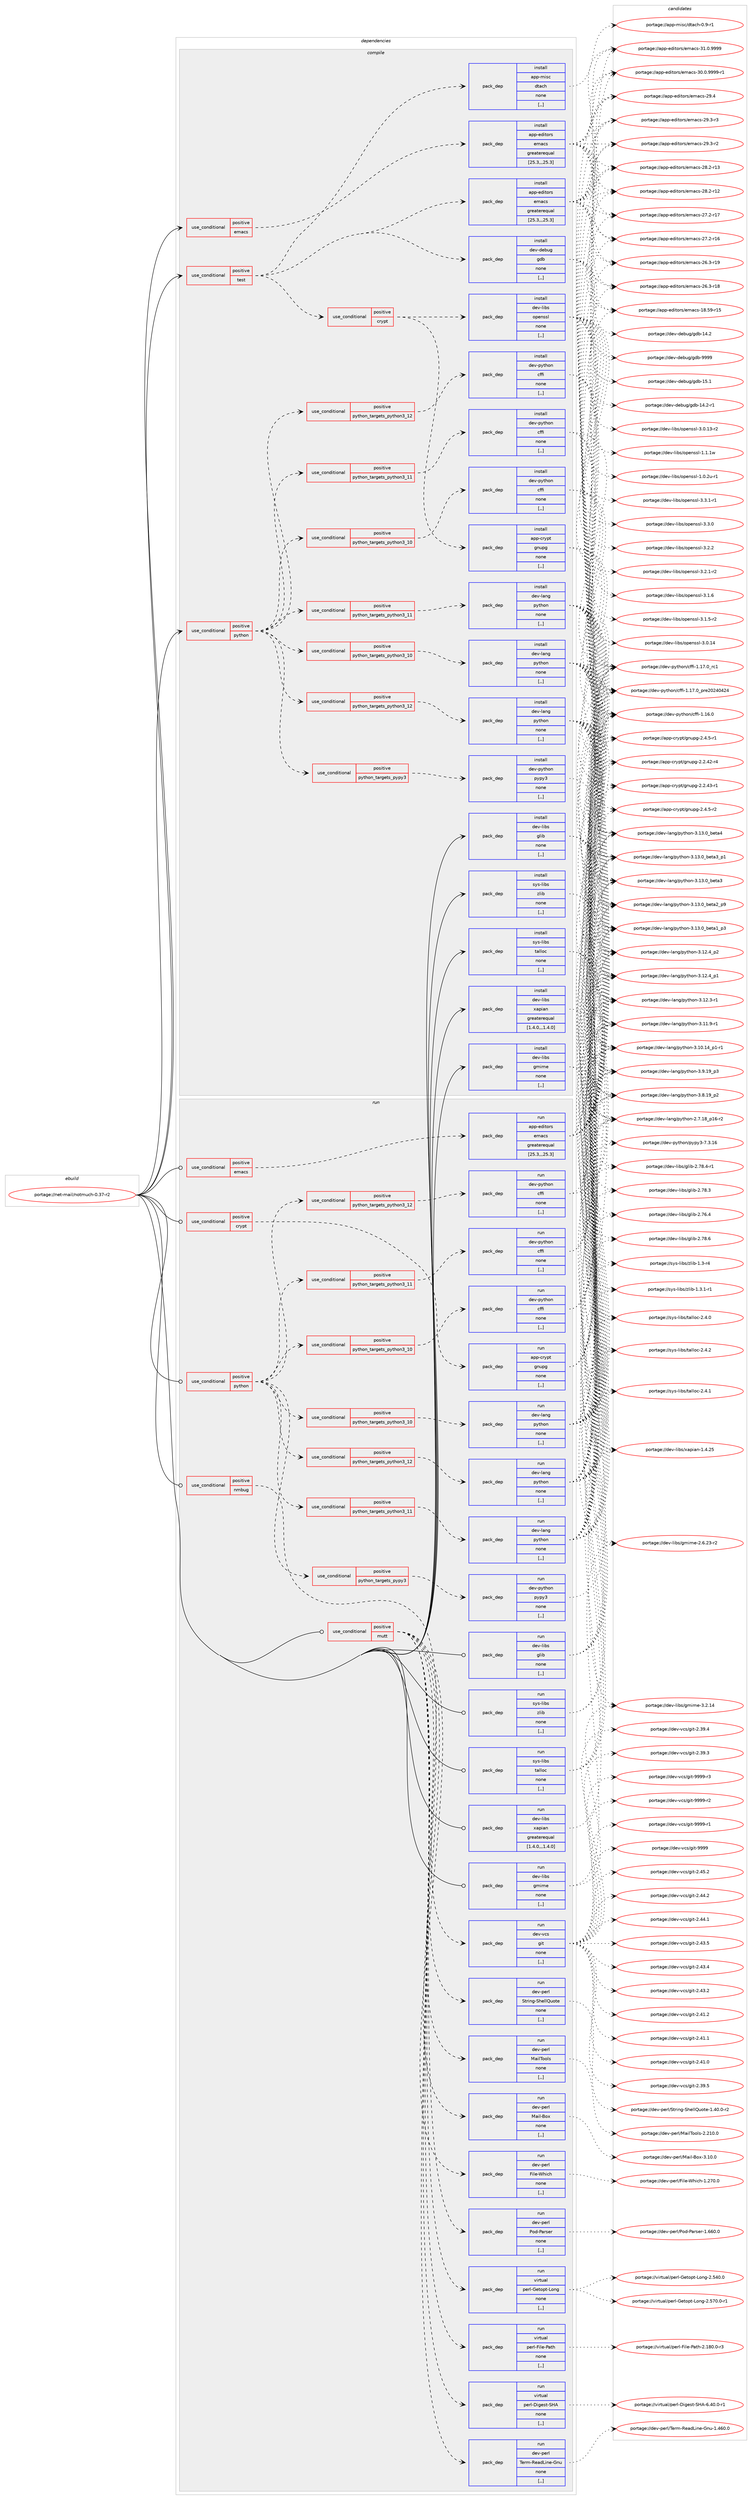 digraph prolog {

# *************
# Graph options
# *************

newrank=true;
concentrate=true;
compound=true;
graph [rankdir=LR,fontname=Helvetica,fontsize=10,ranksep=1.5];#, ranksep=2.5, nodesep=0.2];
edge  [arrowhead=vee];
node  [fontname=Helvetica,fontsize=10];

# **********
# The ebuild
# **********

subgraph cluster_leftcol {
color=gray;
label=<<i>ebuild</i>>;
id [label="portage://net-mail/notmuch-0.37-r2", color=red, width=4, href="../net-mail/notmuch-0.37-r2.svg"];
}

# ****************
# The dependencies
# ****************

subgraph cluster_midcol {
color=gray;
label=<<i>dependencies</i>>;
subgraph cluster_compile {
fillcolor="#eeeeee";
style=filled;
label=<<i>compile</i>>;
subgraph cond95351 {
dependency364530 [label=<<TABLE BORDER="0" CELLBORDER="1" CELLSPACING="0" CELLPADDING="4"><TR><TD ROWSPAN="3" CELLPADDING="10">use_conditional</TD></TR><TR><TD>positive</TD></TR><TR><TD>emacs</TD></TR></TABLE>>, shape=none, color=red];
subgraph pack266519 {
dependency364531 [label=<<TABLE BORDER="0" CELLBORDER="1" CELLSPACING="0" CELLPADDING="4" WIDTH="220"><TR><TD ROWSPAN="6" CELLPADDING="30">pack_dep</TD></TR><TR><TD WIDTH="110">install</TD></TR><TR><TD>app-editors</TD></TR><TR><TD>emacs</TD></TR><TR><TD>greaterequal</TD></TR><TR><TD>[25.3,,,25.3]</TD></TR></TABLE>>, shape=none, color=blue];
}
dependency364530:e -> dependency364531:w [weight=20,style="dashed",arrowhead="vee"];
}
id:e -> dependency364530:w [weight=20,style="solid",arrowhead="vee"];
subgraph cond95352 {
dependency364532 [label=<<TABLE BORDER="0" CELLBORDER="1" CELLSPACING="0" CELLPADDING="4"><TR><TD ROWSPAN="3" CELLPADDING="10">use_conditional</TD></TR><TR><TD>positive</TD></TR><TR><TD>python</TD></TR></TABLE>>, shape=none, color=red];
subgraph cond95353 {
dependency364533 [label=<<TABLE BORDER="0" CELLBORDER="1" CELLSPACING="0" CELLPADDING="4"><TR><TD ROWSPAN="3" CELLPADDING="10">use_conditional</TD></TR><TR><TD>positive</TD></TR><TR><TD>python_targets_pypy3</TD></TR></TABLE>>, shape=none, color=red];
subgraph pack266520 {
dependency364534 [label=<<TABLE BORDER="0" CELLBORDER="1" CELLSPACING="0" CELLPADDING="4" WIDTH="220"><TR><TD ROWSPAN="6" CELLPADDING="30">pack_dep</TD></TR><TR><TD WIDTH="110">install</TD></TR><TR><TD>dev-python</TD></TR><TR><TD>pypy3</TD></TR><TR><TD>none</TD></TR><TR><TD>[,,]</TD></TR></TABLE>>, shape=none, color=blue];
}
dependency364533:e -> dependency364534:w [weight=20,style="dashed",arrowhead="vee"];
}
dependency364532:e -> dependency364533:w [weight=20,style="dashed",arrowhead="vee"];
subgraph cond95354 {
dependency364535 [label=<<TABLE BORDER="0" CELLBORDER="1" CELLSPACING="0" CELLPADDING="4"><TR><TD ROWSPAN="3" CELLPADDING="10">use_conditional</TD></TR><TR><TD>positive</TD></TR><TR><TD>python_targets_python3_10</TD></TR></TABLE>>, shape=none, color=red];
subgraph pack266521 {
dependency364536 [label=<<TABLE BORDER="0" CELLBORDER="1" CELLSPACING="0" CELLPADDING="4" WIDTH="220"><TR><TD ROWSPAN="6" CELLPADDING="30">pack_dep</TD></TR><TR><TD WIDTH="110">install</TD></TR><TR><TD>dev-lang</TD></TR><TR><TD>python</TD></TR><TR><TD>none</TD></TR><TR><TD>[,,]</TD></TR></TABLE>>, shape=none, color=blue];
}
dependency364535:e -> dependency364536:w [weight=20,style="dashed",arrowhead="vee"];
}
dependency364532:e -> dependency364535:w [weight=20,style="dashed",arrowhead="vee"];
subgraph cond95355 {
dependency364537 [label=<<TABLE BORDER="0" CELLBORDER="1" CELLSPACING="0" CELLPADDING="4"><TR><TD ROWSPAN="3" CELLPADDING="10">use_conditional</TD></TR><TR><TD>positive</TD></TR><TR><TD>python_targets_python3_11</TD></TR></TABLE>>, shape=none, color=red];
subgraph pack266522 {
dependency364538 [label=<<TABLE BORDER="0" CELLBORDER="1" CELLSPACING="0" CELLPADDING="4" WIDTH="220"><TR><TD ROWSPAN="6" CELLPADDING="30">pack_dep</TD></TR><TR><TD WIDTH="110">install</TD></TR><TR><TD>dev-lang</TD></TR><TR><TD>python</TD></TR><TR><TD>none</TD></TR><TR><TD>[,,]</TD></TR></TABLE>>, shape=none, color=blue];
}
dependency364537:e -> dependency364538:w [weight=20,style="dashed",arrowhead="vee"];
}
dependency364532:e -> dependency364537:w [weight=20,style="dashed",arrowhead="vee"];
subgraph cond95356 {
dependency364539 [label=<<TABLE BORDER="0" CELLBORDER="1" CELLSPACING="0" CELLPADDING="4"><TR><TD ROWSPAN="3" CELLPADDING="10">use_conditional</TD></TR><TR><TD>positive</TD></TR><TR><TD>python_targets_python3_12</TD></TR></TABLE>>, shape=none, color=red];
subgraph pack266523 {
dependency364540 [label=<<TABLE BORDER="0" CELLBORDER="1" CELLSPACING="0" CELLPADDING="4" WIDTH="220"><TR><TD ROWSPAN="6" CELLPADDING="30">pack_dep</TD></TR><TR><TD WIDTH="110">install</TD></TR><TR><TD>dev-lang</TD></TR><TR><TD>python</TD></TR><TR><TD>none</TD></TR><TR><TD>[,,]</TD></TR></TABLE>>, shape=none, color=blue];
}
dependency364539:e -> dependency364540:w [weight=20,style="dashed",arrowhead="vee"];
}
dependency364532:e -> dependency364539:w [weight=20,style="dashed",arrowhead="vee"];
subgraph cond95357 {
dependency364541 [label=<<TABLE BORDER="0" CELLBORDER="1" CELLSPACING="0" CELLPADDING="4"><TR><TD ROWSPAN="3" CELLPADDING="10">use_conditional</TD></TR><TR><TD>positive</TD></TR><TR><TD>python_targets_python3_10</TD></TR></TABLE>>, shape=none, color=red];
subgraph pack266524 {
dependency364542 [label=<<TABLE BORDER="0" CELLBORDER="1" CELLSPACING="0" CELLPADDING="4" WIDTH="220"><TR><TD ROWSPAN="6" CELLPADDING="30">pack_dep</TD></TR><TR><TD WIDTH="110">install</TD></TR><TR><TD>dev-python</TD></TR><TR><TD>cffi</TD></TR><TR><TD>none</TD></TR><TR><TD>[,,]</TD></TR></TABLE>>, shape=none, color=blue];
}
dependency364541:e -> dependency364542:w [weight=20,style="dashed",arrowhead="vee"];
}
dependency364532:e -> dependency364541:w [weight=20,style="dashed",arrowhead="vee"];
subgraph cond95358 {
dependency364543 [label=<<TABLE BORDER="0" CELLBORDER="1" CELLSPACING="0" CELLPADDING="4"><TR><TD ROWSPAN="3" CELLPADDING="10">use_conditional</TD></TR><TR><TD>positive</TD></TR><TR><TD>python_targets_python3_11</TD></TR></TABLE>>, shape=none, color=red];
subgraph pack266525 {
dependency364544 [label=<<TABLE BORDER="0" CELLBORDER="1" CELLSPACING="0" CELLPADDING="4" WIDTH="220"><TR><TD ROWSPAN="6" CELLPADDING="30">pack_dep</TD></TR><TR><TD WIDTH="110">install</TD></TR><TR><TD>dev-python</TD></TR><TR><TD>cffi</TD></TR><TR><TD>none</TD></TR><TR><TD>[,,]</TD></TR></TABLE>>, shape=none, color=blue];
}
dependency364543:e -> dependency364544:w [weight=20,style="dashed",arrowhead="vee"];
}
dependency364532:e -> dependency364543:w [weight=20,style="dashed",arrowhead="vee"];
subgraph cond95359 {
dependency364545 [label=<<TABLE BORDER="0" CELLBORDER="1" CELLSPACING="0" CELLPADDING="4"><TR><TD ROWSPAN="3" CELLPADDING="10">use_conditional</TD></TR><TR><TD>positive</TD></TR><TR><TD>python_targets_python3_12</TD></TR></TABLE>>, shape=none, color=red];
subgraph pack266526 {
dependency364546 [label=<<TABLE BORDER="0" CELLBORDER="1" CELLSPACING="0" CELLPADDING="4" WIDTH="220"><TR><TD ROWSPAN="6" CELLPADDING="30">pack_dep</TD></TR><TR><TD WIDTH="110">install</TD></TR><TR><TD>dev-python</TD></TR><TR><TD>cffi</TD></TR><TR><TD>none</TD></TR><TR><TD>[,,]</TD></TR></TABLE>>, shape=none, color=blue];
}
dependency364545:e -> dependency364546:w [weight=20,style="dashed",arrowhead="vee"];
}
dependency364532:e -> dependency364545:w [weight=20,style="dashed",arrowhead="vee"];
}
id:e -> dependency364532:w [weight=20,style="solid",arrowhead="vee"];
subgraph cond95360 {
dependency364547 [label=<<TABLE BORDER="0" CELLBORDER="1" CELLSPACING="0" CELLPADDING="4"><TR><TD ROWSPAN="3" CELLPADDING="10">use_conditional</TD></TR><TR><TD>positive</TD></TR><TR><TD>test</TD></TR></TABLE>>, shape=none, color=red];
subgraph pack266527 {
dependency364548 [label=<<TABLE BORDER="0" CELLBORDER="1" CELLSPACING="0" CELLPADDING="4" WIDTH="220"><TR><TD ROWSPAN="6" CELLPADDING="30">pack_dep</TD></TR><TR><TD WIDTH="110">install</TD></TR><TR><TD>app-editors</TD></TR><TR><TD>emacs</TD></TR><TR><TD>greaterequal</TD></TR><TR><TD>[25.3,,,25.3]</TD></TR></TABLE>>, shape=none, color=blue];
}
dependency364547:e -> dependency364548:w [weight=20,style="dashed",arrowhead="vee"];
subgraph pack266528 {
dependency364549 [label=<<TABLE BORDER="0" CELLBORDER="1" CELLSPACING="0" CELLPADDING="4" WIDTH="220"><TR><TD ROWSPAN="6" CELLPADDING="30">pack_dep</TD></TR><TR><TD WIDTH="110">install</TD></TR><TR><TD>app-misc</TD></TR><TR><TD>dtach</TD></TR><TR><TD>none</TD></TR><TR><TD>[,,]</TD></TR></TABLE>>, shape=none, color=blue];
}
dependency364547:e -> dependency364549:w [weight=20,style="dashed",arrowhead="vee"];
subgraph pack266529 {
dependency364550 [label=<<TABLE BORDER="0" CELLBORDER="1" CELLSPACING="0" CELLPADDING="4" WIDTH="220"><TR><TD ROWSPAN="6" CELLPADDING="30">pack_dep</TD></TR><TR><TD WIDTH="110">install</TD></TR><TR><TD>dev-debug</TD></TR><TR><TD>gdb</TD></TR><TR><TD>none</TD></TR><TR><TD>[,,]</TD></TR></TABLE>>, shape=none, color=blue];
}
dependency364547:e -> dependency364550:w [weight=20,style="dashed",arrowhead="vee"];
subgraph cond95361 {
dependency364551 [label=<<TABLE BORDER="0" CELLBORDER="1" CELLSPACING="0" CELLPADDING="4"><TR><TD ROWSPAN="3" CELLPADDING="10">use_conditional</TD></TR><TR><TD>positive</TD></TR><TR><TD>crypt</TD></TR></TABLE>>, shape=none, color=red];
subgraph pack266530 {
dependency364552 [label=<<TABLE BORDER="0" CELLBORDER="1" CELLSPACING="0" CELLPADDING="4" WIDTH="220"><TR><TD ROWSPAN="6" CELLPADDING="30">pack_dep</TD></TR><TR><TD WIDTH="110">install</TD></TR><TR><TD>app-crypt</TD></TR><TR><TD>gnupg</TD></TR><TR><TD>none</TD></TR><TR><TD>[,,]</TD></TR></TABLE>>, shape=none, color=blue];
}
dependency364551:e -> dependency364552:w [weight=20,style="dashed",arrowhead="vee"];
subgraph pack266531 {
dependency364553 [label=<<TABLE BORDER="0" CELLBORDER="1" CELLSPACING="0" CELLPADDING="4" WIDTH="220"><TR><TD ROWSPAN="6" CELLPADDING="30">pack_dep</TD></TR><TR><TD WIDTH="110">install</TD></TR><TR><TD>dev-libs</TD></TR><TR><TD>openssl</TD></TR><TR><TD>none</TD></TR><TR><TD>[,,]</TD></TR></TABLE>>, shape=none, color=blue];
}
dependency364551:e -> dependency364553:w [weight=20,style="dashed",arrowhead="vee"];
}
dependency364547:e -> dependency364551:w [weight=20,style="dashed",arrowhead="vee"];
}
id:e -> dependency364547:w [weight=20,style="solid",arrowhead="vee"];
subgraph pack266532 {
dependency364554 [label=<<TABLE BORDER="0" CELLBORDER="1" CELLSPACING="0" CELLPADDING="4" WIDTH="220"><TR><TD ROWSPAN="6" CELLPADDING="30">pack_dep</TD></TR><TR><TD WIDTH="110">install</TD></TR><TR><TD>dev-libs</TD></TR><TR><TD>glib</TD></TR><TR><TD>none</TD></TR><TR><TD>[,,]</TD></TR></TABLE>>, shape=none, color=blue];
}
id:e -> dependency364554:w [weight=20,style="solid",arrowhead="vee"];
subgraph pack266533 {
dependency364555 [label=<<TABLE BORDER="0" CELLBORDER="1" CELLSPACING="0" CELLPADDING="4" WIDTH="220"><TR><TD ROWSPAN="6" CELLPADDING="30">pack_dep</TD></TR><TR><TD WIDTH="110">install</TD></TR><TR><TD>dev-libs</TD></TR><TR><TD>gmime</TD></TR><TR><TD>none</TD></TR><TR><TD>[,,]</TD></TR></TABLE>>, shape=none, color=blue];
}
id:e -> dependency364555:w [weight=20,style="solid",arrowhead="vee"];
subgraph pack266534 {
dependency364556 [label=<<TABLE BORDER="0" CELLBORDER="1" CELLSPACING="0" CELLPADDING="4" WIDTH="220"><TR><TD ROWSPAN="6" CELLPADDING="30">pack_dep</TD></TR><TR><TD WIDTH="110">install</TD></TR><TR><TD>dev-libs</TD></TR><TR><TD>xapian</TD></TR><TR><TD>greaterequal</TD></TR><TR><TD>[1.4.0,,,1.4.0]</TD></TR></TABLE>>, shape=none, color=blue];
}
id:e -> dependency364556:w [weight=20,style="solid",arrowhead="vee"];
subgraph pack266535 {
dependency364557 [label=<<TABLE BORDER="0" CELLBORDER="1" CELLSPACING="0" CELLPADDING="4" WIDTH="220"><TR><TD ROWSPAN="6" CELLPADDING="30">pack_dep</TD></TR><TR><TD WIDTH="110">install</TD></TR><TR><TD>sys-libs</TD></TR><TR><TD>talloc</TD></TR><TR><TD>none</TD></TR><TR><TD>[,,]</TD></TR></TABLE>>, shape=none, color=blue];
}
id:e -> dependency364557:w [weight=20,style="solid",arrowhead="vee"];
subgraph pack266536 {
dependency364558 [label=<<TABLE BORDER="0" CELLBORDER="1" CELLSPACING="0" CELLPADDING="4" WIDTH="220"><TR><TD ROWSPAN="6" CELLPADDING="30">pack_dep</TD></TR><TR><TD WIDTH="110">install</TD></TR><TR><TD>sys-libs</TD></TR><TR><TD>zlib</TD></TR><TR><TD>none</TD></TR><TR><TD>[,,]</TD></TR></TABLE>>, shape=none, color=blue];
}
id:e -> dependency364558:w [weight=20,style="solid",arrowhead="vee"];
}
subgraph cluster_compileandrun {
fillcolor="#eeeeee";
style=filled;
label=<<i>compile and run</i>>;
}
subgraph cluster_run {
fillcolor="#eeeeee";
style=filled;
label=<<i>run</i>>;
subgraph cond95362 {
dependency364559 [label=<<TABLE BORDER="0" CELLBORDER="1" CELLSPACING="0" CELLPADDING="4"><TR><TD ROWSPAN="3" CELLPADDING="10">use_conditional</TD></TR><TR><TD>positive</TD></TR><TR><TD>crypt</TD></TR></TABLE>>, shape=none, color=red];
subgraph pack266537 {
dependency364560 [label=<<TABLE BORDER="0" CELLBORDER="1" CELLSPACING="0" CELLPADDING="4" WIDTH="220"><TR><TD ROWSPAN="6" CELLPADDING="30">pack_dep</TD></TR><TR><TD WIDTH="110">run</TD></TR><TR><TD>app-crypt</TD></TR><TR><TD>gnupg</TD></TR><TR><TD>none</TD></TR><TR><TD>[,,]</TD></TR></TABLE>>, shape=none, color=blue];
}
dependency364559:e -> dependency364560:w [weight=20,style="dashed",arrowhead="vee"];
}
id:e -> dependency364559:w [weight=20,style="solid",arrowhead="odot"];
subgraph cond95363 {
dependency364561 [label=<<TABLE BORDER="0" CELLBORDER="1" CELLSPACING="0" CELLPADDING="4"><TR><TD ROWSPAN="3" CELLPADDING="10">use_conditional</TD></TR><TR><TD>positive</TD></TR><TR><TD>emacs</TD></TR></TABLE>>, shape=none, color=red];
subgraph pack266538 {
dependency364562 [label=<<TABLE BORDER="0" CELLBORDER="1" CELLSPACING="0" CELLPADDING="4" WIDTH="220"><TR><TD ROWSPAN="6" CELLPADDING="30">pack_dep</TD></TR><TR><TD WIDTH="110">run</TD></TR><TR><TD>app-editors</TD></TR><TR><TD>emacs</TD></TR><TR><TD>greaterequal</TD></TR><TR><TD>[25.3,,,25.3]</TD></TR></TABLE>>, shape=none, color=blue];
}
dependency364561:e -> dependency364562:w [weight=20,style="dashed",arrowhead="vee"];
}
id:e -> dependency364561:w [weight=20,style="solid",arrowhead="odot"];
subgraph cond95364 {
dependency364563 [label=<<TABLE BORDER="0" CELLBORDER="1" CELLSPACING="0" CELLPADDING="4"><TR><TD ROWSPAN="3" CELLPADDING="10">use_conditional</TD></TR><TR><TD>positive</TD></TR><TR><TD>mutt</TD></TR></TABLE>>, shape=none, color=red];
subgraph pack266539 {
dependency364564 [label=<<TABLE BORDER="0" CELLBORDER="1" CELLSPACING="0" CELLPADDING="4" WIDTH="220"><TR><TD ROWSPAN="6" CELLPADDING="30">pack_dep</TD></TR><TR><TD WIDTH="110">run</TD></TR><TR><TD>dev-perl</TD></TR><TR><TD>File-Which</TD></TR><TR><TD>none</TD></TR><TR><TD>[,,]</TD></TR></TABLE>>, shape=none, color=blue];
}
dependency364563:e -> dependency364564:w [weight=20,style="dashed",arrowhead="vee"];
subgraph pack266540 {
dependency364565 [label=<<TABLE BORDER="0" CELLBORDER="1" CELLSPACING="0" CELLPADDING="4" WIDTH="220"><TR><TD ROWSPAN="6" CELLPADDING="30">pack_dep</TD></TR><TR><TD WIDTH="110">run</TD></TR><TR><TD>dev-perl</TD></TR><TR><TD>Mail-Box</TD></TR><TR><TD>none</TD></TR><TR><TD>[,,]</TD></TR></TABLE>>, shape=none, color=blue];
}
dependency364563:e -> dependency364565:w [weight=20,style="dashed",arrowhead="vee"];
subgraph pack266541 {
dependency364566 [label=<<TABLE BORDER="0" CELLBORDER="1" CELLSPACING="0" CELLPADDING="4" WIDTH="220"><TR><TD ROWSPAN="6" CELLPADDING="30">pack_dep</TD></TR><TR><TD WIDTH="110">run</TD></TR><TR><TD>dev-perl</TD></TR><TR><TD>MailTools</TD></TR><TR><TD>none</TD></TR><TR><TD>[,,]</TD></TR></TABLE>>, shape=none, color=blue];
}
dependency364563:e -> dependency364566:w [weight=20,style="dashed",arrowhead="vee"];
subgraph pack266542 {
dependency364567 [label=<<TABLE BORDER="0" CELLBORDER="1" CELLSPACING="0" CELLPADDING="4" WIDTH="220"><TR><TD ROWSPAN="6" CELLPADDING="30">pack_dep</TD></TR><TR><TD WIDTH="110">run</TD></TR><TR><TD>dev-perl</TD></TR><TR><TD>String-ShellQuote</TD></TR><TR><TD>none</TD></TR><TR><TD>[,,]</TD></TR></TABLE>>, shape=none, color=blue];
}
dependency364563:e -> dependency364567:w [weight=20,style="dashed",arrowhead="vee"];
subgraph pack266543 {
dependency364568 [label=<<TABLE BORDER="0" CELLBORDER="1" CELLSPACING="0" CELLPADDING="4" WIDTH="220"><TR><TD ROWSPAN="6" CELLPADDING="30">pack_dep</TD></TR><TR><TD WIDTH="110">run</TD></TR><TR><TD>dev-perl</TD></TR><TR><TD>Term-ReadLine-Gnu</TD></TR><TR><TD>none</TD></TR><TR><TD>[,,]</TD></TR></TABLE>>, shape=none, color=blue];
}
dependency364563:e -> dependency364568:w [weight=20,style="dashed",arrowhead="vee"];
subgraph pack266544 {
dependency364569 [label=<<TABLE BORDER="0" CELLBORDER="1" CELLSPACING="0" CELLPADDING="4" WIDTH="220"><TR><TD ROWSPAN="6" CELLPADDING="30">pack_dep</TD></TR><TR><TD WIDTH="110">run</TD></TR><TR><TD>virtual</TD></TR><TR><TD>perl-Digest-SHA</TD></TR><TR><TD>none</TD></TR><TR><TD>[,,]</TD></TR></TABLE>>, shape=none, color=blue];
}
dependency364563:e -> dependency364569:w [weight=20,style="dashed",arrowhead="vee"];
subgraph pack266545 {
dependency364570 [label=<<TABLE BORDER="0" CELLBORDER="1" CELLSPACING="0" CELLPADDING="4" WIDTH="220"><TR><TD ROWSPAN="6" CELLPADDING="30">pack_dep</TD></TR><TR><TD WIDTH="110">run</TD></TR><TR><TD>virtual</TD></TR><TR><TD>perl-File-Path</TD></TR><TR><TD>none</TD></TR><TR><TD>[,,]</TD></TR></TABLE>>, shape=none, color=blue];
}
dependency364563:e -> dependency364570:w [weight=20,style="dashed",arrowhead="vee"];
subgraph pack266546 {
dependency364571 [label=<<TABLE BORDER="0" CELLBORDER="1" CELLSPACING="0" CELLPADDING="4" WIDTH="220"><TR><TD ROWSPAN="6" CELLPADDING="30">pack_dep</TD></TR><TR><TD WIDTH="110">run</TD></TR><TR><TD>virtual</TD></TR><TR><TD>perl-Getopt-Long</TD></TR><TR><TD>none</TD></TR><TR><TD>[,,]</TD></TR></TABLE>>, shape=none, color=blue];
}
dependency364563:e -> dependency364571:w [weight=20,style="dashed",arrowhead="vee"];
subgraph pack266547 {
dependency364572 [label=<<TABLE BORDER="0" CELLBORDER="1" CELLSPACING="0" CELLPADDING="4" WIDTH="220"><TR><TD ROWSPAN="6" CELLPADDING="30">pack_dep</TD></TR><TR><TD WIDTH="110">run</TD></TR><TR><TD>dev-perl</TD></TR><TR><TD>Pod-Parser</TD></TR><TR><TD>none</TD></TR><TR><TD>[,,]</TD></TR></TABLE>>, shape=none, color=blue];
}
dependency364563:e -> dependency364572:w [weight=20,style="dashed",arrowhead="vee"];
}
id:e -> dependency364563:w [weight=20,style="solid",arrowhead="odot"];
subgraph cond95365 {
dependency364573 [label=<<TABLE BORDER="0" CELLBORDER="1" CELLSPACING="0" CELLPADDING="4"><TR><TD ROWSPAN="3" CELLPADDING="10">use_conditional</TD></TR><TR><TD>positive</TD></TR><TR><TD>nmbug</TD></TR></TABLE>>, shape=none, color=red];
subgraph pack266548 {
dependency364574 [label=<<TABLE BORDER="0" CELLBORDER="1" CELLSPACING="0" CELLPADDING="4" WIDTH="220"><TR><TD ROWSPAN="6" CELLPADDING="30">pack_dep</TD></TR><TR><TD WIDTH="110">run</TD></TR><TR><TD>dev-vcs</TD></TR><TR><TD>git</TD></TR><TR><TD>none</TD></TR><TR><TD>[,,]</TD></TR></TABLE>>, shape=none, color=blue];
}
dependency364573:e -> dependency364574:w [weight=20,style="dashed",arrowhead="vee"];
}
id:e -> dependency364573:w [weight=20,style="solid",arrowhead="odot"];
subgraph cond95366 {
dependency364575 [label=<<TABLE BORDER="0" CELLBORDER="1" CELLSPACING="0" CELLPADDING="4"><TR><TD ROWSPAN="3" CELLPADDING="10">use_conditional</TD></TR><TR><TD>positive</TD></TR><TR><TD>python</TD></TR></TABLE>>, shape=none, color=red];
subgraph cond95367 {
dependency364576 [label=<<TABLE BORDER="0" CELLBORDER="1" CELLSPACING="0" CELLPADDING="4"><TR><TD ROWSPAN="3" CELLPADDING="10">use_conditional</TD></TR><TR><TD>positive</TD></TR><TR><TD>python_targets_pypy3</TD></TR></TABLE>>, shape=none, color=red];
subgraph pack266549 {
dependency364577 [label=<<TABLE BORDER="0" CELLBORDER="1" CELLSPACING="0" CELLPADDING="4" WIDTH="220"><TR><TD ROWSPAN="6" CELLPADDING="30">pack_dep</TD></TR><TR><TD WIDTH="110">run</TD></TR><TR><TD>dev-python</TD></TR><TR><TD>pypy3</TD></TR><TR><TD>none</TD></TR><TR><TD>[,,]</TD></TR></TABLE>>, shape=none, color=blue];
}
dependency364576:e -> dependency364577:w [weight=20,style="dashed",arrowhead="vee"];
}
dependency364575:e -> dependency364576:w [weight=20,style="dashed",arrowhead="vee"];
subgraph cond95368 {
dependency364578 [label=<<TABLE BORDER="0" CELLBORDER="1" CELLSPACING="0" CELLPADDING="4"><TR><TD ROWSPAN="3" CELLPADDING="10">use_conditional</TD></TR><TR><TD>positive</TD></TR><TR><TD>python_targets_python3_10</TD></TR></TABLE>>, shape=none, color=red];
subgraph pack266550 {
dependency364579 [label=<<TABLE BORDER="0" CELLBORDER="1" CELLSPACING="0" CELLPADDING="4" WIDTH="220"><TR><TD ROWSPAN="6" CELLPADDING="30">pack_dep</TD></TR><TR><TD WIDTH="110">run</TD></TR><TR><TD>dev-lang</TD></TR><TR><TD>python</TD></TR><TR><TD>none</TD></TR><TR><TD>[,,]</TD></TR></TABLE>>, shape=none, color=blue];
}
dependency364578:e -> dependency364579:w [weight=20,style="dashed",arrowhead="vee"];
}
dependency364575:e -> dependency364578:w [weight=20,style="dashed",arrowhead="vee"];
subgraph cond95369 {
dependency364580 [label=<<TABLE BORDER="0" CELLBORDER="1" CELLSPACING="0" CELLPADDING="4"><TR><TD ROWSPAN="3" CELLPADDING="10">use_conditional</TD></TR><TR><TD>positive</TD></TR><TR><TD>python_targets_python3_11</TD></TR></TABLE>>, shape=none, color=red];
subgraph pack266551 {
dependency364581 [label=<<TABLE BORDER="0" CELLBORDER="1" CELLSPACING="0" CELLPADDING="4" WIDTH="220"><TR><TD ROWSPAN="6" CELLPADDING="30">pack_dep</TD></TR><TR><TD WIDTH="110">run</TD></TR><TR><TD>dev-lang</TD></TR><TR><TD>python</TD></TR><TR><TD>none</TD></TR><TR><TD>[,,]</TD></TR></TABLE>>, shape=none, color=blue];
}
dependency364580:e -> dependency364581:w [weight=20,style="dashed",arrowhead="vee"];
}
dependency364575:e -> dependency364580:w [weight=20,style="dashed",arrowhead="vee"];
subgraph cond95370 {
dependency364582 [label=<<TABLE BORDER="0" CELLBORDER="1" CELLSPACING="0" CELLPADDING="4"><TR><TD ROWSPAN="3" CELLPADDING="10">use_conditional</TD></TR><TR><TD>positive</TD></TR><TR><TD>python_targets_python3_12</TD></TR></TABLE>>, shape=none, color=red];
subgraph pack266552 {
dependency364583 [label=<<TABLE BORDER="0" CELLBORDER="1" CELLSPACING="0" CELLPADDING="4" WIDTH="220"><TR><TD ROWSPAN="6" CELLPADDING="30">pack_dep</TD></TR><TR><TD WIDTH="110">run</TD></TR><TR><TD>dev-lang</TD></TR><TR><TD>python</TD></TR><TR><TD>none</TD></TR><TR><TD>[,,]</TD></TR></TABLE>>, shape=none, color=blue];
}
dependency364582:e -> dependency364583:w [weight=20,style="dashed",arrowhead="vee"];
}
dependency364575:e -> dependency364582:w [weight=20,style="dashed",arrowhead="vee"];
subgraph cond95371 {
dependency364584 [label=<<TABLE BORDER="0" CELLBORDER="1" CELLSPACING="0" CELLPADDING="4"><TR><TD ROWSPAN="3" CELLPADDING="10">use_conditional</TD></TR><TR><TD>positive</TD></TR><TR><TD>python_targets_python3_10</TD></TR></TABLE>>, shape=none, color=red];
subgraph pack266553 {
dependency364585 [label=<<TABLE BORDER="0" CELLBORDER="1" CELLSPACING="0" CELLPADDING="4" WIDTH="220"><TR><TD ROWSPAN="6" CELLPADDING="30">pack_dep</TD></TR><TR><TD WIDTH="110">run</TD></TR><TR><TD>dev-python</TD></TR><TR><TD>cffi</TD></TR><TR><TD>none</TD></TR><TR><TD>[,,]</TD></TR></TABLE>>, shape=none, color=blue];
}
dependency364584:e -> dependency364585:w [weight=20,style="dashed",arrowhead="vee"];
}
dependency364575:e -> dependency364584:w [weight=20,style="dashed",arrowhead="vee"];
subgraph cond95372 {
dependency364586 [label=<<TABLE BORDER="0" CELLBORDER="1" CELLSPACING="0" CELLPADDING="4"><TR><TD ROWSPAN="3" CELLPADDING="10">use_conditional</TD></TR><TR><TD>positive</TD></TR><TR><TD>python_targets_python3_11</TD></TR></TABLE>>, shape=none, color=red];
subgraph pack266554 {
dependency364587 [label=<<TABLE BORDER="0" CELLBORDER="1" CELLSPACING="0" CELLPADDING="4" WIDTH="220"><TR><TD ROWSPAN="6" CELLPADDING="30">pack_dep</TD></TR><TR><TD WIDTH="110">run</TD></TR><TR><TD>dev-python</TD></TR><TR><TD>cffi</TD></TR><TR><TD>none</TD></TR><TR><TD>[,,]</TD></TR></TABLE>>, shape=none, color=blue];
}
dependency364586:e -> dependency364587:w [weight=20,style="dashed",arrowhead="vee"];
}
dependency364575:e -> dependency364586:w [weight=20,style="dashed",arrowhead="vee"];
subgraph cond95373 {
dependency364588 [label=<<TABLE BORDER="0" CELLBORDER="1" CELLSPACING="0" CELLPADDING="4"><TR><TD ROWSPAN="3" CELLPADDING="10">use_conditional</TD></TR><TR><TD>positive</TD></TR><TR><TD>python_targets_python3_12</TD></TR></TABLE>>, shape=none, color=red];
subgraph pack266555 {
dependency364589 [label=<<TABLE BORDER="0" CELLBORDER="1" CELLSPACING="0" CELLPADDING="4" WIDTH="220"><TR><TD ROWSPAN="6" CELLPADDING="30">pack_dep</TD></TR><TR><TD WIDTH="110">run</TD></TR><TR><TD>dev-python</TD></TR><TR><TD>cffi</TD></TR><TR><TD>none</TD></TR><TR><TD>[,,]</TD></TR></TABLE>>, shape=none, color=blue];
}
dependency364588:e -> dependency364589:w [weight=20,style="dashed",arrowhead="vee"];
}
dependency364575:e -> dependency364588:w [weight=20,style="dashed",arrowhead="vee"];
}
id:e -> dependency364575:w [weight=20,style="solid",arrowhead="odot"];
subgraph pack266556 {
dependency364590 [label=<<TABLE BORDER="0" CELLBORDER="1" CELLSPACING="0" CELLPADDING="4" WIDTH="220"><TR><TD ROWSPAN="6" CELLPADDING="30">pack_dep</TD></TR><TR><TD WIDTH="110">run</TD></TR><TR><TD>dev-libs</TD></TR><TR><TD>glib</TD></TR><TR><TD>none</TD></TR><TR><TD>[,,]</TD></TR></TABLE>>, shape=none, color=blue];
}
id:e -> dependency364590:w [weight=20,style="solid",arrowhead="odot"];
subgraph pack266557 {
dependency364591 [label=<<TABLE BORDER="0" CELLBORDER="1" CELLSPACING="0" CELLPADDING="4" WIDTH="220"><TR><TD ROWSPAN="6" CELLPADDING="30">pack_dep</TD></TR><TR><TD WIDTH="110">run</TD></TR><TR><TD>dev-libs</TD></TR><TR><TD>gmime</TD></TR><TR><TD>none</TD></TR><TR><TD>[,,]</TD></TR></TABLE>>, shape=none, color=blue];
}
id:e -> dependency364591:w [weight=20,style="solid",arrowhead="odot"];
subgraph pack266558 {
dependency364592 [label=<<TABLE BORDER="0" CELLBORDER="1" CELLSPACING="0" CELLPADDING="4" WIDTH="220"><TR><TD ROWSPAN="6" CELLPADDING="30">pack_dep</TD></TR><TR><TD WIDTH="110">run</TD></TR><TR><TD>dev-libs</TD></TR><TR><TD>xapian</TD></TR><TR><TD>greaterequal</TD></TR><TR><TD>[1.4.0,,,1.4.0]</TD></TR></TABLE>>, shape=none, color=blue];
}
id:e -> dependency364592:w [weight=20,style="solid",arrowhead="odot"];
subgraph pack266559 {
dependency364593 [label=<<TABLE BORDER="0" CELLBORDER="1" CELLSPACING="0" CELLPADDING="4" WIDTH="220"><TR><TD ROWSPAN="6" CELLPADDING="30">pack_dep</TD></TR><TR><TD WIDTH="110">run</TD></TR><TR><TD>sys-libs</TD></TR><TR><TD>talloc</TD></TR><TR><TD>none</TD></TR><TR><TD>[,,]</TD></TR></TABLE>>, shape=none, color=blue];
}
id:e -> dependency364593:w [weight=20,style="solid",arrowhead="odot"];
subgraph pack266560 {
dependency364594 [label=<<TABLE BORDER="0" CELLBORDER="1" CELLSPACING="0" CELLPADDING="4" WIDTH="220"><TR><TD ROWSPAN="6" CELLPADDING="30">pack_dep</TD></TR><TR><TD WIDTH="110">run</TD></TR><TR><TD>sys-libs</TD></TR><TR><TD>zlib</TD></TR><TR><TD>none</TD></TR><TR><TD>[,,]</TD></TR></TABLE>>, shape=none, color=blue];
}
id:e -> dependency364594:w [weight=20,style="solid",arrowhead="odot"];
}
}

# **************
# The candidates
# **************

subgraph cluster_choices {
rank=same;
color=gray;
label=<<i>candidates</i>>;

subgraph choice266519 {
color=black;
nodesep=1;
choice971121124510110010511611111411547101109979911545514946484657575757 [label="portage://app-editors/emacs-31.0.9999", color=red, width=4,href="../app-editors/emacs-31.0.9999.svg"];
choice9711211245101100105116111114115471011099799115455148464846575757574511449 [label="portage://app-editors/emacs-30.0.9999-r1", color=red, width=4,href="../app-editors/emacs-30.0.9999-r1.svg"];
choice97112112451011001051161111141154710110997991154550574652 [label="portage://app-editors/emacs-29.4", color=red, width=4,href="../app-editors/emacs-29.4.svg"];
choice971121124510110010511611111411547101109979911545505746514511451 [label="portage://app-editors/emacs-29.3-r3", color=red, width=4,href="../app-editors/emacs-29.3-r3.svg"];
choice971121124510110010511611111411547101109979911545505746514511450 [label="portage://app-editors/emacs-29.3-r2", color=red, width=4,href="../app-editors/emacs-29.3-r2.svg"];
choice97112112451011001051161111141154710110997991154550564650451144951 [label="portage://app-editors/emacs-28.2-r13", color=red, width=4,href="../app-editors/emacs-28.2-r13.svg"];
choice97112112451011001051161111141154710110997991154550564650451144950 [label="portage://app-editors/emacs-28.2-r12", color=red, width=4,href="../app-editors/emacs-28.2-r12.svg"];
choice97112112451011001051161111141154710110997991154550554650451144955 [label="portage://app-editors/emacs-27.2-r17", color=red, width=4,href="../app-editors/emacs-27.2-r17.svg"];
choice97112112451011001051161111141154710110997991154550554650451144954 [label="portage://app-editors/emacs-27.2-r16", color=red, width=4,href="../app-editors/emacs-27.2-r16.svg"];
choice97112112451011001051161111141154710110997991154550544651451144957 [label="portage://app-editors/emacs-26.3-r19", color=red, width=4,href="../app-editors/emacs-26.3-r19.svg"];
choice97112112451011001051161111141154710110997991154550544651451144956 [label="portage://app-editors/emacs-26.3-r18", color=red, width=4,href="../app-editors/emacs-26.3-r18.svg"];
choice9711211245101100105116111114115471011099799115454956465357451144953 [label="portage://app-editors/emacs-18.59-r15", color=red, width=4,href="../app-editors/emacs-18.59-r15.svg"];
dependency364531:e -> choice971121124510110010511611111411547101109979911545514946484657575757:w [style=dotted,weight="100"];
dependency364531:e -> choice9711211245101100105116111114115471011099799115455148464846575757574511449:w [style=dotted,weight="100"];
dependency364531:e -> choice97112112451011001051161111141154710110997991154550574652:w [style=dotted,weight="100"];
dependency364531:e -> choice971121124510110010511611111411547101109979911545505746514511451:w [style=dotted,weight="100"];
dependency364531:e -> choice971121124510110010511611111411547101109979911545505746514511450:w [style=dotted,weight="100"];
dependency364531:e -> choice97112112451011001051161111141154710110997991154550564650451144951:w [style=dotted,weight="100"];
dependency364531:e -> choice97112112451011001051161111141154710110997991154550564650451144950:w [style=dotted,weight="100"];
dependency364531:e -> choice97112112451011001051161111141154710110997991154550554650451144955:w [style=dotted,weight="100"];
dependency364531:e -> choice97112112451011001051161111141154710110997991154550554650451144954:w [style=dotted,weight="100"];
dependency364531:e -> choice97112112451011001051161111141154710110997991154550544651451144957:w [style=dotted,weight="100"];
dependency364531:e -> choice97112112451011001051161111141154710110997991154550544651451144956:w [style=dotted,weight="100"];
dependency364531:e -> choice9711211245101100105116111114115471011099799115454956465357451144953:w [style=dotted,weight="100"];
}
subgraph choice266520 {
color=black;
nodesep=1;
choice10010111845112121116104111110471121211121215145554651464954 [label="portage://dev-python/pypy3-7.3.16", color=red, width=4,href="../dev-python/pypy3-7.3.16.svg"];
dependency364534:e -> choice10010111845112121116104111110471121211121215145554651464954:w [style=dotted,weight="100"];
}
subgraph choice266521 {
color=black;
nodesep=1;
choice1001011184510897110103471121211161041111104551464951464895981011169752 [label="portage://dev-lang/python-3.13.0_beta4", color=red, width=4,href="../dev-lang/python-3.13.0_beta4.svg"];
choice10010111845108971101034711212111610411111045514649514648959810111697519511249 [label="portage://dev-lang/python-3.13.0_beta3_p1", color=red, width=4,href="../dev-lang/python-3.13.0_beta3_p1.svg"];
choice1001011184510897110103471121211161041111104551464951464895981011169751 [label="portage://dev-lang/python-3.13.0_beta3", color=red, width=4,href="../dev-lang/python-3.13.0_beta3.svg"];
choice10010111845108971101034711212111610411111045514649514648959810111697509511257 [label="portage://dev-lang/python-3.13.0_beta2_p9", color=red, width=4,href="../dev-lang/python-3.13.0_beta2_p9.svg"];
choice10010111845108971101034711212111610411111045514649514648959810111697499511251 [label="portage://dev-lang/python-3.13.0_beta1_p3", color=red, width=4,href="../dev-lang/python-3.13.0_beta1_p3.svg"];
choice100101118451089711010347112121116104111110455146495046529511250 [label="portage://dev-lang/python-3.12.4_p2", color=red, width=4,href="../dev-lang/python-3.12.4_p2.svg"];
choice100101118451089711010347112121116104111110455146495046529511249 [label="portage://dev-lang/python-3.12.4_p1", color=red, width=4,href="../dev-lang/python-3.12.4_p1.svg"];
choice100101118451089711010347112121116104111110455146495046514511449 [label="portage://dev-lang/python-3.12.3-r1", color=red, width=4,href="../dev-lang/python-3.12.3-r1.svg"];
choice100101118451089711010347112121116104111110455146494946574511449 [label="portage://dev-lang/python-3.11.9-r1", color=red, width=4,href="../dev-lang/python-3.11.9-r1.svg"];
choice100101118451089711010347112121116104111110455146494846495295112494511449 [label="portage://dev-lang/python-3.10.14_p1-r1", color=red, width=4,href="../dev-lang/python-3.10.14_p1-r1.svg"];
choice100101118451089711010347112121116104111110455146574649579511251 [label="portage://dev-lang/python-3.9.19_p3", color=red, width=4,href="../dev-lang/python-3.9.19_p3.svg"];
choice100101118451089711010347112121116104111110455146564649579511250 [label="portage://dev-lang/python-3.8.19_p2", color=red, width=4,href="../dev-lang/python-3.8.19_p2.svg"];
choice100101118451089711010347112121116104111110455046554649569511249544511450 [label="portage://dev-lang/python-2.7.18_p16-r2", color=red, width=4,href="../dev-lang/python-2.7.18_p16-r2.svg"];
dependency364536:e -> choice1001011184510897110103471121211161041111104551464951464895981011169752:w [style=dotted,weight="100"];
dependency364536:e -> choice10010111845108971101034711212111610411111045514649514648959810111697519511249:w [style=dotted,weight="100"];
dependency364536:e -> choice1001011184510897110103471121211161041111104551464951464895981011169751:w [style=dotted,weight="100"];
dependency364536:e -> choice10010111845108971101034711212111610411111045514649514648959810111697509511257:w [style=dotted,weight="100"];
dependency364536:e -> choice10010111845108971101034711212111610411111045514649514648959810111697499511251:w [style=dotted,weight="100"];
dependency364536:e -> choice100101118451089711010347112121116104111110455146495046529511250:w [style=dotted,weight="100"];
dependency364536:e -> choice100101118451089711010347112121116104111110455146495046529511249:w [style=dotted,weight="100"];
dependency364536:e -> choice100101118451089711010347112121116104111110455146495046514511449:w [style=dotted,weight="100"];
dependency364536:e -> choice100101118451089711010347112121116104111110455146494946574511449:w [style=dotted,weight="100"];
dependency364536:e -> choice100101118451089711010347112121116104111110455146494846495295112494511449:w [style=dotted,weight="100"];
dependency364536:e -> choice100101118451089711010347112121116104111110455146574649579511251:w [style=dotted,weight="100"];
dependency364536:e -> choice100101118451089711010347112121116104111110455146564649579511250:w [style=dotted,weight="100"];
dependency364536:e -> choice100101118451089711010347112121116104111110455046554649569511249544511450:w [style=dotted,weight="100"];
}
subgraph choice266522 {
color=black;
nodesep=1;
choice1001011184510897110103471121211161041111104551464951464895981011169752 [label="portage://dev-lang/python-3.13.0_beta4", color=red, width=4,href="../dev-lang/python-3.13.0_beta4.svg"];
choice10010111845108971101034711212111610411111045514649514648959810111697519511249 [label="portage://dev-lang/python-3.13.0_beta3_p1", color=red, width=4,href="../dev-lang/python-3.13.0_beta3_p1.svg"];
choice1001011184510897110103471121211161041111104551464951464895981011169751 [label="portage://dev-lang/python-3.13.0_beta3", color=red, width=4,href="../dev-lang/python-3.13.0_beta3.svg"];
choice10010111845108971101034711212111610411111045514649514648959810111697509511257 [label="portage://dev-lang/python-3.13.0_beta2_p9", color=red, width=4,href="../dev-lang/python-3.13.0_beta2_p9.svg"];
choice10010111845108971101034711212111610411111045514649514648959810111697499511251 [label="portage://dev-lang/python-3.13.0_beta1_p3", color=red, width=4,href="../dev-lang/python-3.13.0_beta1_p3.svg"];
choice100101118451089711010347112121116104111110455146495046529511250 [label="portage://dev-lang/python-3.12.4_p2", color=red, width=4,href="../dev-lang/python-3.12.4_p2.svg"];
choice100101118451089711010347112121116104111110455146495046529511249 [label="portage://dev-lang/python-3.12.4_p1", color=red, width=4,href="../dev-lang/python-3.12.4_p1.svg"];
choice100101118451089711010347112121116104111110455146495046514511449 [label="portage://dev-lang/python-3.12.3-r1", color=red, width=4,href="../dev-lang/python-3.12.3-r1.svg"];
choice100101118451089711010347112121116104111110455146494946574511449 [label="portage://dev-lang/python-3.11.9-r1", color=red, width=4,href="../dev-lang/python-3.11.9-r1.svg"];
choice100101118451089711010347112121116104111110455146494846495295112494511449 [label="portage://dev-lang/python-3.10.14_p1-r1", color=red, width=4,href="../dev-lang/python-3.10.14_p1-r1.svg"];
choice100101118451089711010347112121116104111110455146574649579511251 [label="portage://dev-lang/python-3.9.19_p3", color=red, width=4,href="../dev-lang/python-3.9.19_p3.svg"];
choice100101118451089711010347112121116104111110455146564649579511250 [label="portage://dev-lang/python-3.8.19_p2", color=red, width=4,href="../dev-lang/python-3.8.19_p2.svg"];
choice100101118451089711010347112121116104111110455046554649569511249544511450 [label="portage://dev-lang/python-2.7.18_p16-r2", color=red, width=4,href="../dev-lang/python-2.7.18_p16-r2.svg"];
dependency364538:e -> choice1001011184510897110103471121211161041111104551464951464895981011169752:w [style=dotted,weight="100"];
dependency364538:e -> choice10010111845108971101034711212111610411111045514649514648959810111697519511249:w [style=dotted,weight="100"];
dependency364538:e -> choice1001011184510897110103471121211161041111104551464951464895981011169751:w [style=dotted,weight="100"];
dependency364538:e -> choice10010111845108971101034711212111610411111045514649514648959810111697509511257:w [style=dotted,weight="100"];
dependency364538:e -> choice10010111845108971101034711212111610411111045514649514648959810111697499511251:w [style=dotted,weight="100"];
dependency364538:e -> choice100101118451089711010347112121116104111110455146495046529511250:w [style=dotted,weight="100"];
dependency364538:e -> choice100101118451089711010347112121116104111110455146495046529511249:w [style=dotted,weight="100"];
dependency364538:e -> choice100101118451089711010347112121116104111110455146495046514511449:w [style=dotted,weight="100"];
dependency364538:e -> choice100101118451089711010347112121116104111110455146494946574511449:w [style=dotted,weight="100"];
dependency364538:e -> choice100101118451089711010347112121116104111110455146494846495295112494511449:w [style=dotted,weight="100"];
dependency364538:e -> choice100101118451089711010347112121116104111110455146574649579511251:w [style=dotted,weight="100"];
dependency364538:e -> choice100101118451089711010347112121116104111110455146564649579511250:w [style=dotted,weight="100"];
dependency364538:e -> choice100101118451089711010347112121116104111110455046554649569511249544511450:w [style=dotted,weight="100"];
}
subgraph choice266523 {
color=black;
nodesep=1;
choice1001011184510897110103471121211161041111104551464951464895981011169752 [label="portage://dev-lang/python-3.13.0_beta4", color=red, width=4,href="../dev-lang/python-3.13.0_beta4.svg"];
choice10010111845108971101034711212111610411111045514649514648959810111697519511249 [label="portage://dev-lang/python-3.13.0_beta3_p1", color=red, width=4,href="../dev-lang/python-3.13.0_beta3_p1.svg"];
choice1001011184510897110103471121211161041111104551464951464895981011169751 [label="portage://dev-lang/python-3.13.0_beta3", color=red, width=4,href="../dev-lang/python-3.13.0_beta3.svg"];
choice10010111845108971101034711212111610411111045514649514648959810111697509511257 [label="portage://dev-lang/python-3.13.0_beta2_p9", color=red, width=4,href="../dev-lang/python-3.13.0_beta2_p9.svg"];
choice10010111845108971101034711212111610411111045514649514648959810111697499511251 [label="portage://dev-lang/python-3.13.0_beta1_p3", color=red, width=4,href="../dev-lang/python-3.13.0_beta1_p3.svg"];
choice100101118451089711010347112121116104111110455146495046529511250 [label="portage://dev-lang/python-3.12.4_p2", color=red, width=4,href="../dev-lang/python-3.12.4_p2.svg"];
choice100101118451089711010347112121116104111110455146495046529511249 [label="portage://dev-lang/python-3.12.4_p1", color=red, width=4,href="../dev-lang/python-3.12.4_p1.svg"];
choice100101118451089711010347112121116104111110455146495046514511449 [label="portage://dev-lang/python-3.12.3-r1", color=red, width=4,href="../dev-lang/python-3.12.3-r1.svg"];
choice100101118451089711010347112121116104111110455146494946574511449 [label="portage://dev-lang/python-3.11.9-r1", color=red, width=4,href="../dev-lang/python-3.11.9-r1.svg"];
choice100101118451089711010347112121116104111110455146494846495295112494511449 [label="portage://dev-lang/python-3.10.14_p1-r1", color=red, width=4,href="../dev-lang/python-3.10.14_p1-r1.svg"];
choice100101118451089711010347112121116104111110455146574649579511251 [label="portage://dev-lang/python-3.9.19_p3", color=red, width=4,href="../dev-lang/python-3.9.19_p3.svg"];
choice100101118451089711010347112121116104111110455146564649579511250 [label="portage://dev-lang/python-3.8.19_p2", color=red, width=4,href="../dev-lang/python-3.8.19_p2.svg"];
choice100101118451089711010347112121116104111110455046554649569511249544511450 [label="portage://dev-lang/python-2.7.18_p16-r2", color=red, width=4,href="../dev-lang/python-2.7.18_p16-r2.svg"];
dependency364540:e -> choice1001011184510897110103471121211161041111104551464951464895981011169752:w [style=dotted,weight="100"];
dependency364540:e -> choice10010111845108971101034711212111610411111045514649514648959810111697519511249:w [style=dotted,weight="100"];
dependency364540:e -> choice1001011184510897110103471121211161041111104551464951464895981011169751:w [style=dotted,weight="100"];
dependency364540:e -> choice10010111845108971101034711212111610411111045514649514648959810111697509511257:w [style=dotted,weight="100"];
dependency364540:e -> choice10010111845108971101034711212111610411111045514649514648959810111697499511251:w [style=dotted,weight="100"];
dependency364540:e -> choice100101118451089711010347112121116104111110455146495046529511250:w [style=dotted,weight="100"];
dependency364540:e -> choice100101118451089711010347112121116104111110455146495046529511249:w [style=dotted,weight="100"];
dependency364540:e -> choice100101118451089711010347112121116104111110455146495046514511449:w [style=dotted,weight="100"];
dependency364540:e -> choice100101118451089711010347112121116104111110455146494946574511449:w [style=dotted,weight="100"];
dependency364540:e -> choice100101118451089711010347112121116104111110455146494846495295112494511449:w [style=dotted,weight="100"];
dependency364540:e -> choice100101118451089711010347112121116104111110455146574649579511251:w [style=dotted,weight="100"];
dependency364540:e -> choice100101118451089711010347112121116104111110455146564649579511250:w [style=dotted,weight="100"];
dependency364540:e -> choice100101118451089711010347112121116104111110455046554649569511249544511450:w [style=dotted,weight="100"];
}
subgraph choice266524 {
color=black;
nodesep=1;
choice10010111845112121116104111110479910210210545494649554648951149949 [label="portage://dev-python/cffi-1.17.0_rc1", color=red, width=4,href="../dev-python/cffi-1.17.0_rc1.svg"];
choice10010111845112121116104111110479910210210545494649554648951121141015048505248525052 [label="portage://dev-python/cffi-1.17.0_pre20240424", color=red, width=4,href="../dev-python/cffi-1.17.0_pre20240424.svg"];
choice10010111845112121116104111110479910210210545494649544648 [label="portage://dev-python/cffi-1.16.0", color=red, width=4,href="../dev-python/cffi-1.16.0.svg"];
dependency364542:e -> choice10010111845112121116104111110479910210210545494649554648951149949:w [style=dotted,weight="100"];
dependency364542:e -> choice10010111845112121116104111110479910210210545494649554648951121141015048505248525052:w [style=dotted,weight="100"];
dependency364542:e -> choice10010111845112121116104111110479910210210545494649544648:w [style=dotted,weight="100"];
}
subgraph choice266525 {
color=black;
nodesep=1;
choice10010111845112121116104111110479910210210545494649554648951149949 [label="portage://dev-python/cffi-1.17.0_rc1", color=red, width=4,href="../dev-python/cffi-1.17.0_rc1.svg"];
choice10010111845112121116104111110479910210210545494649554648951121141015048505248525052 [label="portage://dev-python/cffi-1.17.0_pre20240424", color=red, width=4,href="../dev-python/cffi-1.17.0_pre20240424.svg"];
choice10010111845112121116104111110479910210210545494649544648 [label="portage://dev-python/cffi-1.16.0", color=red, width=4,href="../dev-python/cffi-1.16.0.svg"];
dependency364544:e -> choice10010111845112121116104111110479910210210545494649554648951149949:w [style=dotted,weight="100"];
dependency364544:e -> choice10010111845112121116104111110479910210210545494649554648951121141015048505248525052:w [style=dotted,weight="100"];
dependency364544:e -> choice10010111845112121116104111110479910210210545494649544648:w [style=dotted,weight="100"];
}
subgraph choice266526 {
color=black;
nodesep=1;
choice10010111845112121116104111110479910210210545494649554648951149949 [label="portage://dev-python/cffi-1.17.0_rc1", color=red, width=4,href="../dev-python/cffi-1.17.0_rc1.svg"];
choice10010111845112121116104111110479910210210545494649554648951121141015048505248525052 [label="portage://dev-python/cffi-1.17.0_pre20240424", color=red, width=4,href="../dev-python/cffi-1.17.0_pre20240424.svg"];
choice10010111845112121116104111110479910210210545494649544648 [label="portage://dev-python/cffi-1.16.0", color=red, width=4,href="../dev-python/cffi-1.16.0.svg"];
dependency364546:e -> choice10010111845112121116104111110479910210210545494649554648951149949:w [style=dotted,weight="100"];
dependency364546:e -> choice10010111845112121116104111110479910210210545494649554648951121141015048505248525052:w [style=dotted,weight="100"];
dependency364546:e -> choice10010111845112121116104111110479910210210545494649544648:w [style=dotted,weight="100"];
}
subgraph choice266527 {
color=black;
nodesep=1;
choice971121124510110010511611111411547101109979911545514946484657575757 [label="portage://app-editors/emacs-31.0.9999", color=red, width=4,href="../app-editors/emacs-31.0.9999.svg"];
choice9711211245101100105116111114115471011099799115455148464846575757574511449 [label="portage://app-editors/emacs-30.0.9999-r1", color=red, width=4,href="../app-editors/emacs-30.0.9999-r1.svg"];
choice97112112451011001051161111141154710110997991154550574652 [label="portage://app-editors/emacs-29.4", color=red, width=4,href="../app-editors/emacs-29.4.svg"];
choice971121124510110010511611111411547101109979911545505746514511451 [label="portage://app-editors/emacs-29.3-r3", color=red, width=4,href="../app-editors/emacs-29.3-r3.svg"];
choice971121124510110010511611111411547101109979911545505746514511450 [label="portage://app-editors/emacs-29.3-r2", color=red, width=4,href="../app-editors/emacs-29.3-r2.svg"];
choice97112112451011001051161111141154710110997991154550564650451144951 [label="portage://app-editors/emacs-28.2-r13", color=red, width=4,href="../app-editors/emacs-28.2-r13.svg"];
choice97112112451011001051161111141154710110997991154550564650451144950 [label="portage://app-editors/emacs-28.2-r12", color=red, width=4,href="../app-editors/emacs-28.2-r12.svg"];
choice97112112451011001051161111141154710110997991154550554650451144955 [label="portage://app-editors/emacs-27.2-r17", color=red, width=4,href="../app-editors/emacs-27.2-r17.svg"];
choice97112112451011001051161111141154710110997991154550554650451144954 [label="portage://app-editors/emacs-27.2-r16", color=red, width=4,href="../app-editors/emacs-27.2-r16.svg"];
choice97112112451011001051161111141154710110997991154550544651451144957 [label="portage://app-editors/emacs-26.3-r19", color=red, width=4,href="../app-editors/emacs-26.3-r19.svg"];
choice97112112451011001051161111141154710110997991154550544651451144956 [label="portage://app-editors/emacs-26.3-r18", color=red, width=4,href="../app-editors/emacs-26.3-r18.svg"];
choice9711211245101100105116111114115471011099799115454956465357451144953 [label="portage://app-editors/emacs-18.59-r15", color=red, width=4,href="../app-editors/emacs-18.59-r15.svg"];
dependency364548:e -> choice971121124510110010511611111411547101109979911545514946484657575757:w [style=dotted,weight="100"];
dependency364548:e -> choice9711211245101100105116111114115471011099799115455148464846575757574511449:w [style=dotted,weight="100"];
dependency364548:e -> choice97112112451011001051161111141154710110997991154550574652:w [style=dotted,weight="100"];
dependency364548:e -> choice971121124510110010511611111411547101109979911545505746514511451:w [style=dotted,weight="100"];
dependency364548:e -> choice971121124510110010511611111411547101109979911545505746514511450:w [style=dotted,weight="100"];
dependency364548:e -> choice97112112451011001051161111141154710110997991154550564650451144951:w [style=dotted,weight="100"];
dependency364548:e -> choice97112112451011001051161111141154710110997991154550564650451144950:w [style=dotted,weight="100"];
dependency364548:e -> choice97112112451011001051161111141154710110997991154550554650451144955:w [style=dotted,weight="100"];
dependency364548:e -> choice97112112451011001051161111141154710110997991154550554650451144954:w [style=dotted,weight="100"];
dependency364548:e -> choice97112112451011001051161111141154710110997991154550544651451144957:w [style=dotted,weight="100"];
dependency364548:e -> choice97112112451011001051161111141154710110997991154550544651451144956:w [style=dotted,weight="100"];
dependency364548:e -> choice9711211245101100105116111114115471011099799115454956465357451144953:w [style=dotted,weight="100"];
}
subgraph choice266528 {
color=black;
nodesep=1;
choice971121124510910511599471001169799104454846574511449 [label="portage://app-misc/dtach-0.9-r1", color=red, width=4,href="../app-misc/dtach-0.9-r1.svg"];
dependency364549:e -> choice971121124510910511599471001169799104454846574511449:w [style=dotted,weight="100"];
}
subgraph choice266529 {
color=black;
nodesep=1;
choice100101118451001019811710347103100984557575757 [label="portage://dev-debug/gdb-9999", color=red, width=4,href="../dev-debug/gdb-9999.svg"];
choice100101118451001019811710347103100984549534649 [label="portage://dev-debug/gdb-15.1", color=red, width=4,href="../dev-debug/gdb-15.1.svg"];
choice1001011184510010198117103471031009845495246504511449 [label="portage://dev-debug/gdb-14.2-r1", color=red, width=4,href="../dev-debug/gdb-14.2-r1.svg"];
choice100101118451001019811710347103100984549524650 [label="portage://dev-debug/gdb-14.2", color=red, width=4,href="../dev-debug/gdb-14.2.svg"];
dependency364550:e -> choice100101118451001019811710347103100984557575757:w [style=dotted,weight="100"];
dependency364550:e -> choice100101118451001019811710347103100984549534649:w [style=dotted,weight="100"];
dependency364550:e -> choice1001011184510010198117103471031009845495246504511449:w [style=dotted,weight="100"];
dependency364550:e -> choice100101118451001019811710347103100984549524650:w [style=dotted,weight="100"];
}
subgraph choice266530 {
color=black;
nodesep=1;
choice971121124599114121112116471031101171121034550465246534511450 [label="portage://app-crypt/gnupg-2.4.5-r2", color=red, width=4,href="../app-crypt/gnupg-2.4.5-r2.svg"];
choice971121124599114121112116471031101171121034550465246534511449 [label="portage://app-crypt/gnupg-2.4.5-r1", color=red, width=4,href="../app-crypt/gnupg-2.4.5-r1.svg"];
choice97112112459911412111211647103110117112103455046504652514511449 [label="portage://app-crypt/gnupg-2.2.43-r1", color=red, width=4,href="../app-crypt/gnupg-2.2.43-r1.svg"];
choice97112112459911412111211647103110117112103455046504652504511452 [label="portage://app-crypt/gnupg-2.2.42-r4", color=red, width=4,href="../app-crypt/gnupg-2.2.42-r4.svg"];
dependency364552:e -> choice971121124599114121112116471031101171121034550465246534511450:w [style=dotted,weight="100"];
dependency364552:e -> choice971121124599114121112116471031101171121034550465246534511449:w [style=dotted,weight="100"];
dependency364552:e -> choice97112112459911412111211647103110117112103455046504652514511449:w [style=dotted,weight="100"];
dependency364552:e -> choice97112112459911412111211647103110117112103455046504652504511452:w [style=dotted,weight="100"];
}
subgraph choice266531 {
color=black;
nodesep=1;
choice1001011184510810598115471111121011101151151084551465146494511449 [label="portage://dev-libs/openssl-3.3.1-r1", color=red, width=4,href="../dev-libs/openssl-3.3.1-r1.svg"];
choice100101118451081059811547111112101110115115108455146514648 [label="portage://dev-libs/openssl-3.3.0", color=red, width=4,href="../dev-libs/openssl-3.3.0.svg"];
choice100101118451081059811547111112101110115115108455146504650 [label="portage://dev-libs/openssl-3.2.2", color=red, width=4,href="../dev-libs/openssl-3.2.2.svg"];
choice1001011184510810598115471111121011101151151084551465046494511450 [label="portage://dev-libs/openssl-3.2.1-r2", color=red, width=4,href="../dev-libs/openssl-3.2.1-r2.svg"];
choice100101118451081059811547111112101110115115108455146494654 [label="portage://dev-libs/openssl-3.1.6", color=red, width=4,href="../dev-libs/openssl-3.1.6.svg"];
choice1001011184510810598115471111121011101151151084551464946534511450 [label="portage://dev-libs/openssl-3.1.5-r2", color=red, width=4,href="../dev-libs/openssl-3.1.5-r2.svg"];
choice10010111845108105981154711111210111011511510845514648464952 [label="portage://dev-libs/openssl-3.0.14", color=red, width=4,href="../dev-libs/openssl-3.0.14.svg"];
choice100101118451081059811547111112101110115115108455146484649514511450 [label="portage://dev-libs/openssl-3.0.13-r2", color=red, width=4,href="../dev-libs/openssl-3.0.13-r2.svg"];
choice100101118451081059811547111112101110115115108454946494649119 [label="portage://dev-libs/openssl-1.1.1w", color=red, width=4,href="../dev-libs/openssl-1.1.1w.svg"];
choice1001011184510810598115471111121011101151151084549464846501174511449 [label="portage://dev-libs/openssl-1.0.2u-r1", color=red, width=4,href="../dev-libs/openssl-1.0.2u-r1.svg"];
dependency364553:e -> choice1001011184510810598115471111121011101151151084551465146494511449:w [style=dotted,weight="100"];
dependency364553:e -> choice100101118451081059811547111112101110115115108455146514648:w [style=dotted,weight="100"];
dependency364553:e -> choice100101118451081059811547111112101110115115108455146504650:w [style=dotted,weight="100"];
dependency364553:e -> choice1001011184510810598115471111121011101151151084551465046494511450:w [style=dotted,weight="100"];
dependency364553:e -> choice100101118451081059811547111112101110115115108455146494654:w [style=dotted,weight="100"];
dependency364553:e -> choice1001011184510810598115471111121011101151151084551464946534511450:w [style=dotted,weight="100"];
dependency364553:e -> choice10010111845108105981154711111210111011511510845514648464952:w [style=dotted,weight="100"];
dependency364553:e -> choice100101118451081059811547111112101110115115108455146484649514511450:w [style=dotted,weight="100"];
dependency364553:e -> choice100101118451081059811547111112101110115115108454946494649119:w [style=dotted,weight="100"];
dependency364553:e -> choice1001011184510810598115471111121011101151151084549464846501174511449:w [style=dotted,weight="100"];
}
subgraph choice266532 {
color=black;
nodesep=1;
choice1001011184510810598115471031081059845504655564654 [label="portage://dev-libs/glib-2.78.6", color=red, width=4,href="../dev-libs/glib-2.78.6.svg"];
choice10010111845108105981154710310810598455046555646524511449 [label="portage://dev-libs/glib-2.78.4-r1", color=red, width=4,href="../dev-libs/glib-2.78.4-r1.svg"];
choice1001011184510810598115471031081059845504655564651 [label="portage://dev-libs/glib-2.78.3", color=red, width=4,href="../dev-libs/glib-2.78.3.svg"];
choice1001011184510810598115471031081059845504655544652 [label="portage://dev-libs/glib-2.76.4", color=red, width=4,href="../dev-libs/glib-2.76.4.svg"];
dependency364554:e -> choice1001011184510810598115471031081059845504655564654:w [style=dotted,weight="100"];
dependency364554:e -> choice10010111845108105981154710310810598455046555646524511449:w [style=dotted,weight="100"];
dependency364554:e -> choice1001011184510810598115471031081059845504655564651:w [style=dotted,weight="100"];
dependency364554:e -> choice1001011184510810598115471031081059845504655544652:w [style=dotted,weight="100"];
}
subgraph choice266533 {
color=black;
nodesep=1;
choice10010111845108105981154710310910510910145514650464952 [label="portage://dev-libs/gmime-3.2.14", color=red, width=4,href="../dev-libs/gmime-3.2.14.svg"];
choice100101118451081059811547103109105109101455046544650514511450 [label="portage://dev-libs/gmime-2.6.23-r2", color=red, width=4,href="../dev-libs/gmime-2.6.23-r2.svg"];
dependency364555:e -> choice10010111845108105981154710310910510910145514650464952:w [style=dotted,weight="100"];
dependency364555:e -> choice100101118451081059811547103109105109101455046544650514511450:w [style=dotted,weight="100"];
}
subgraph choice266534 {
color=black;
nodesep=1;
choice100101118451081059811547120971121059711045494652465053 [label="portage://dev-libs/xapian-1.4.25", color=red, width=4,href="../dev-libs/xapian-1.4.25.svg"];
dependency364556:e -> choice100101118451081059811547120971121059711045494652465053:w [style=dotted,weight="100"];
}
subgraph choice266535 {
color=black;
nodesep=1;
choice1151211154510810598115471169710810811199455046524650 [label="portage://sys-libs/talloc-2.4.2", color=red, width=4,href="../sys-libs/talloc-2.4.2.svg"];
choice1151211154510810598115471169710810811199455046524649 [label="portage://sys-libs/talloc-2.4.1", color=red, width=4,href="../sys-libs/talloc-2.4.1.svg"];
choice1151211154510810598115471169710810811199455046524648 [label="portage://sys-libs/talloc-2.4.0", color=red, width=4,href="../sys-libs/talloc-2.4.0.svg"];
dependency364557:e -> choice1151211154510810598115471169710810811199455046524650:w [style=dotted,weight="100"];
dependency364557:e -> choice1151211154510810598115471169710810811199455046524649:w [style=dotted,weight="100"];
dependency364557:e -> choice1151211154510810598115471169710810811199455046524648:w [style=dotted,weight="100"];
}
subgraph choice266536 {
color=black;
nodesep=1;
choice115121115451081059811547122108105984549465146494511449 [label="portage://sys-libs/zlib-1.3.1-r1", color=red, width=4,href="../sys-libs/zlib-1.3.1-r1.svg"];
choice11512111545108105981154712210810598454946514511452 [label="portage://sys-libs/zlib-1.3-r4", color=red, width=4,href="../sys-libs/zlib-1.3-r4.svg"];
dependency364558:e -> choice115121115451081059811547122108105984549465146494511449:w [style=dotted,weight="100"];
dependency364558:e -> choice11512111545108105981154712210810598454946514511452:w [style=dotted,weight="100"];
}
subgraph choice266537 {
color=black;
nodesep=1;
choice971121124599114121112116471031101171121034550465246534511450 [label="portage://app-crypt/gnupg-2.4.5-r2", color=red, width=4,href="../app-crypt/gnupg-2.4.5-r2.svg"];
choice971121124599114121112116471031101171121034550465246534511449 [label="portage://app-crypt/gnupg-2.4.5-r1", color=red, width=4,href="../app-crypt/gnupg-2.4.5-r1.svg"];
choice97112112459911412111211647103110117112103455046504652514511449 [label="portage://app-crypt/gnupg-2.2.43-r1", color=red, width=4,href="../app-crypt/gnupg-2.2.43-r1.svg"];
choice97112112459911412111211647103110117112103455046504652504511452 [label="portage://app-crypt/gnupg-2.2.42-r4", color=red, width=4,href="../app-crypt/gnupg-2.2.42-r4.svg"];
dependency364560:e -> choice971121124599114121112116471031101171121034550465246534511450:w [style=dotted,weight="100"];
dependency364560:e -> choice971121124599114121112116471031101171121034550465246534511449:w [style=dotted,weight="100"];
dependency364560:e -> choice97112112459911412111211647103110117112103455046504652514511449:w [style=dotted,weight="100"];
dependency364560:e -> choice97112112459911412111211647103110117112103455046504652504511452:w [style=dotted,weight="100"];
}
subgraph choice266538 {
color=black;
nodesep=1;
choice971121124510110010511611111411547101109979911545514946484657575757 [label="portage://app-editors/emacs-31.0.9999", color=red, width=4,href="../app-editors/emacs-31.0.9999.svg"];
choice9711211245101100105116111114115471011099799115455148464846575757574511449 [label="portage://app-editors/emacs-30.0.9999-r1", color=red, width=4,href="../app-editors/emacs-30.0.9999-r1.svg"];
choice97112112451011001051161111141154710110997991154550574652 [label="portage://app-editors/emacs-29.4", color=red, width=4,href="../app-editors/emacs-29.4.svg"];
choice971121124510110010511611111411547101109979911545505746514511451 [label="portage://app-editors/emacs-29.3-r3", color=red, width=4,href="../app-editors/emacs-29.3-r3.svg"];
choice971121124510110010511611111411547101109979911545505746514511450 [label="portage://app-editors/emacs-29.3-r2", color=red, width=4,href="../app-editors/emacs-29.3-r2.svg"];
choice97112112451011001051161111141154710110997991154550564650451144951 [label="portage://app-editors/emacs-28.2-r13", color=red, width=4,href="../app-editors/emacs-28.2-r13.svg"];
choice97112112451011001051161111141154710110997991154550564650451144950 [label="portage://app-editors/emacs-28.2-r12", color=red, width=4,href="../app-editors/emacs-28.2-r12.svg"];
choice97112112451011001051161111141154710110997991154550554650451144955 [label="portage://app-editors/emacs-27.2-r17", color=red, width=4,href="../app-editors/emacs-27.2-r17.svg"];
choice97112112451011001051161111141154710110997991154550554650451144954 [label="portage://app-editors/emacs-27.2-r16", color=red, width=4,href="../app-editors/emacs-27.2-r16.svg"];
choice97112112451011001051161111141154710110997991154550544651451144957 [label="portage://app-editors/emacs-26.3-r19", color=red, width=4,href="../app-editors/emacs-26.3-r19.svg"];
choice97112112451011001051161111141154710110997991154550544651451144956 [label="portage://app-editors/emacs-26.3-r18", color=red, width=4,href="../app-editors/emacs-26.3-r18.svg"];
choice9711211245101100105116111114115471011099799115454956465357451144953 [label="portage://app-editors/emacs-18.59-r15", color=red, width=4,href="../app-editors/emacs-18.59-r15.svg"];
dependency364562:e -> choice971121124510110010511611111411547101109979911545514946484657575757:w [style=dotted,weight="100"];
dependency364562:e -> choice9711211245101100105116111114115471011099799115455148464846575757574511449:w [style=dotted,weight="100"];
dependency364562:e -> choice97112112451011001051161111141154710110997991154550574652:w [style=dotted,weight="100"];
dependency364562:e -> choice971121124510110010511611111411547101109979911545505746514511451:w [style=dotted,weight="100"];
dependency364562:e -> choice971121124510110010511611111411547101109979911545505746514511450:w [style=dotted,weight="100"];
dependency364562:e -> choice97112112451011001051161111141154710110997991154550564650451144951:w [style=dotted,weight="100"];
dependency364562:e -> choice97112112451011001051161111141154710110997991154550564650451144950:w [style=dotted,weight="100"];
dependency364562:e -> choice97112112451011001051161111141154710110997991154550554650451144955:w [style=dotted,weight="100"];
dependency364562:e -> choice97112112451011001051161111141154710110997991154550554650451144954:w [style=dotted,weight="100"];
dependency364562:e -> choice97112112451011001051161111141154710110997991154550544651451144957:w [style=dotted,weight="100"];
dependency364562:e -> choice97112112451011001051161111141154710110997991154550544651451144956:w [style=dotted,weight="100"];
dependency364562:e -> choice9711211245101100105116111114115471011099799115454956465357451144953:w [style=dotted,weight="100"];
}
subgraph choice266539 {
color=black;
nodesep=1;
choice1001011184511210111410847701051081014587104105991044549465055484648 [label="portage://dev-perl/File-Which-1.270.0", color=red, width=4,href="../dev-perl/File-Which-1.270.0.svg"];
dependency364564:e -> choice1001011184511210111410847701051081014587104105991044549465055484648:w [style=dotted,weight="100"];
}
subgraph choice266540 {
color=black;
nodesep=1;
choice10010111845112101114108477797105108456611112045514649484648 [label="portage://dev-perl/Mail-Box-3.10.0", color=red, width=4,href="../dev-perl/Mail-Box-3.10.0.svg"];
dependency364565:e -> choice10010111845112101114108477797105108456611112045514649484648:w [style=dotted,weight="100"];
}
subgraph choice266541 {
color=black;
nodesep=1;
choice10010111845112101114108477797105108841111111081154550465049484648 [label="portage://dev-perl/MailTools-2.210.0", color=red, width=4,href="../dev-perl/MailTools-2.210.0.svg"];
dependency364566:e -> choice10010111845112101114108477797105108841111111081154550465049484648:w [style=dotted,weight="100"];
}
subgraph choice266542 {
color=black;
nodesep=1;
choice100101118451121011141084783116114105110103458310410110810881117111116101454946524846484511450 [label="portage://dev-perl/String-ShellQuote-1.40.0-r2", color=red, width=4,href="../dev-perl/String-ShellQuote-1.40.0-r2.svg"];
dependency364567:e -> choice100101118451121011141084783116114105110103458310410110810881117111116101454946524846484511450:w [style=dotted,weight="100"];
}
subgraph choice266543 {
color=black;
nodesep=1;
choice1001011184511210111410847841011141094582101971007610511010145711101174549465254484648 [label="portage://dev-perl/Term-ReadLine-Gnu-1.460.0", color=red, width=4,href="../dev-perl/Term-ReadLine-Gnu-1.460.0.svg"];
dependency364568:e -> choice1001011184511210111410847841011141094582101971007610511010145711101174549465254484648:w [style=dotted,weight="100"];
}
subgraph choice266544 {
color=black;
nodesep=1;
choice1181051141161179710847112101114108456810510310111511645837265455446524846484511449 [label="portage://virtual/perl-Digest-SHA-6.40.0-r1", color=red, width=4,href="../virtual/perl-Digest-SHA-6.40.0-r1.svg"];
dependency364569:e -> choice1181051141161179710847112101114108456810510310111511645837265455446524846484511449:w [style=dotted,weight="100"];
}
subgraph choice266545 {
color=black;
nodesep=1;
choice1181051141161179710847112101114108457010510810145809711610445504649564846484511451 [label="portage://virtual/perl-File-Path-2.180.0-r3", color=red, width=4,href="../virtual/perl-File-Path-2.180.0-r3.svg"];
dependency364570:e -> choice1181051141161179710847112101114108457010510810145809711610445504649564846484511451:w [style=dotted,weight="100"];
}
subgraph choice266546 {
color=black;
nodesep=1;
choice11810511411611797108471121011141084571101116111112116457611111010345504653554846484511449 [label="portage://virtual/perl-Getopt-Long-2.570.0-r1", color=red, width=4,href="../virtual/perl-Getopt-Long-2.570.0-r1.svg"];
choice1181051141161179710847112101114108457110111611111211645761111101034550465352484648 [label="portage://virtual/perl-Getopt-Long-2.540.0", color=red, width=4,href="../virtual/perl-Getopt-Long-2.540.0.svg"];
dependency364571:e -> choice11810511411611797108471121011141084571101116111112116457611111010345504653554846484511449:w [style=dotted,weight="100"];
dependency364571:e -> choice1181051141161179710847112101114108457110111611111211645761111101034550465352484648:w [style=dotted,weight="100"];
}
subgraph choice266547 {
color=black;
nodesep=1;
choice1001011184511210111410847801111004580971141151011144549465454484648 [label="portage://dev-perl/Pod-Parser-1.660.0", color=red, width=4,href="../dev-perl/Pod-Parser-1.660.0.svg"];
dependency364572:e -> choice1001011184511210111410847801111004580971141151011144549465454484648:w [style=dotted,weight="100"];
}
subgraph choice266548 {
color=black;
nodesep=1;
choice10010111845118991154710310511645575757574511451 [label="portage://dev-vcs/git-9999-r3", color=red, width=4,href="../dev-vcs/git-9999-r3.svg"];
choice10010111845118991154710310511645575757574511450 [label="portage://dev-vcs/git-9999-r2", color=red, width=4,href="../dev-vcs/git-9999-r2.svg"];
choice10010111845118991154710310511645575757574511449 [label="portage://dev-vcs/git-9999-r1", color=red, width=4,href="../dev-vcs/git-9999-r1.svg"];
choice1001011184511899115471031051164557575757 [label="portage://dev-vcs/git-9999", color=red, width=4,href="../dev-vcs/git-9999.svg"];
choice10010111845118991154710310511645504652534650 [label="portage://dev-vcs/git-2.45.2", color=red, width=4,href="../dev-vcs/git-2.45.2.svg"];
choice10010111845118991154710310511645504652524650 [label="portage://dev-vcs/git-2.44.2", color=red, width=4,href="../dev-vcs/git-2.44.2.svg"];
choice10010111845118991154710310511645504652524649 [label="portage://dev-vcs/git-2.44.1", color=red, width=4,href="../dev-vcs/git-2.44.1.svg"];
choice10010111845118991154710310511645504652514653 [label="portage://dev-vcs/git-2.43.5", color=red, width=4,href="../dev-vcs/git-2.43.5.svg"];
choice10010111845118991154710310511645504652514652 [label="portage://dev-vcs/git-2.43.4", color=red, width=4,href="../dev-vcs/git-2.43.4.svg"];
choice10010111845118991154710310511645504652514650 [label="portage://dev-vcs/git-2.43.2", color=red, width=4,href="../dev-vcs/git-2.43.2.svg"];
choice10010111845118991154710310511645504652494650 [label="portage://dev-vcs/git-2.41.2", color=red, width=4,href="../dev-vcs/git-2.41.2.svg"];
choice10010111845118991154710310511645504652494649 [label="portage://dev-vcs/git-2.41.1", color=red, width=4,href="../dev-vcs/git-2.41.1.svg"];
choice10010111845118991154710310511645504652494648 [label="portage://dev-vcs/git-2.41.0", color=red, width=4,href="../dev-vcs/git-2.41.0.svg"];
choice10010111845118991154710310511645504651574653 [label="portage://dev-vcs/git-2.39.5", color=red, width=4,href="../dev-vcs/git-2.39.5.svg"];
choice10010111845118991154710310511645504651574652 [label="portage://dev-vcs/git-2.39.4", color=red, width=4,href="../dev-vcs/git-2.39.4.svg"];
choice10010111845118991154710310511645504651574651 [label="portage://dev-vcs/git-2.39.3", color=red, width=4,href="../dev-vcs/git-2.39.3.svg"];
dependency364574:e -> choice10010111845118991154710310511645575757574511451:w [style=dotted,weight="100"];
dependency364574:e -> choice10010111845118991154710310511645575757574511450:w [style=dotted,weight="100"];
dependency364574:e -> choice10010111845118991154710310511645575757574511449:w [style=dotted,weight="100"];
dependency364574:e -> choice1001011184511899115471031051164557575757:w [style=dotted,weight="100"];
dependency364574:e -> choice10010111845118991154710310511645504652534650:w [style=dotted,weight="100"];
dependency364574:e -> choice10010111845118991154710310511645504652524650:w [style=dotted,weight="100"];
dependency364574:e -> choice10010111845118991154710310511645504652524649:w [style=dotted,weight="100"];
dependency364574:e -> choice10010111845118991154710310511645504652514653:w [style=dotted,weight="100"];
dependency364574:e -> choice10010111845118991154710310511645504652514652:w [style=dotted,weight="100"];
dependency364574:e -> choice10010111845118991154710310511645504652514650:w [style=dotted,weight="100"];
dependency364574:e -> choice10010111845118991154710310511645504652494650:w [style=dotted,weight="100"];
dependency364574:e -> choice10010111845118991154710310511645504652494649:w [style=dotted,weight="100"];
dependency364574:e -> choice10010111845118991154710310511645504652494648:w [style=dotted,weight="100"];
dependency364574:e -> choice10010111845118991154710310511645504651574653:w [style=dotted,weight="100"];
dependency364574:e -> choice10010111845118991154710310511645504651574652:w [style=dotted,weight="100"];
dependency364574:e -> choice10010111845118991154710310511645504651574651:w [style=dotted,weight="100"];
}
subgraph choice266549 {
color=black;
nodesep=1;
choice10010111845112121116104111110471121211121215145554651464954 [label="portage://dev-python/pypy3-7.3.16", color=red, width=4,href="../dev-python/pypy3-7.3.16.svg"];
dependency364577:e -> choice10010111845112121116104111110471121211121215145554651464954:w [style=dotted,weight="100"];
}
subgraph choice266550 {
color=black;
nodesep=1;
choice1001011184510897110103471121211161041111104551464951464895981011169752 [label="portage://dev-lang/python-3.13.0_beta4", color=red, width=4,href="../dev-lang/python-3.13.0_beta4.svg"];
choice10010111845108971101034711212111610411111045514649514648959810111697519511249 [label="portage://dev-lang/python-3.13.0_beta3_p1", color=red, width=4,href="../dev-lang/python-3.13.0_beta3_p1.svg"];
choice1001011184510897110103471121211161041111104551464951464895981011169751 [label="portage://dev-lang/python-3.13.0_beta3", color=red, width=4,href="../dev-lang/python-3.13.0_beta3.svg"];
choice10010111845108971101034711212111610411111045514649514648959810111697509511257 [label="portage://dev-lang/python-3.13.0_beta2_p9", color=red, width=4,href="../dev-lang/python-3.13.0_beta2_p9.svg"];
choice10010111845108971101034711212111610411111045514649514648959810111697499511251 [label="portage://dev-lang/python-3.13.0_beta1_p3", color=red, width=4,href="../dev-lang/python-3.13.0_beta1_p3.svg"];
choice100101118451089711010347112121116104111110455146495046529511250 [label="portage://dev-lang/python-3.12.4_p2", color=red, width=4,href="../dev-lang/python-3.12.4_p2.svg"];
choice100101118451089711010347112121116104111110455146495046529511249 [label="portage://dev-lang/python-3.12.4_p1", color=red, width=4,href="../dev-lang/python-3.12.4_p1.svg"];
choice100101118451089711010347112121116104111110455146495046514511449 [label="portage://dev-lang/python-3.12.3-r1", color=red, width=4,href="../dev-lang/python-3.12.3-r1.svg"];
choice100101118451089711010347112121116104111110455146494946574511449 [label="portage://dev-lang/python-3.11.9-r1", color=red, width=4,href="../dev-lang/python-3.11.9-r1.svg"];
choice100101118451089711010347112121116104111110455146494846495295112494511449 [label="portage://dev-lang/python-3.10.14_p1-r1", color=red, width=4,href="../dev-lang/python-3.10.14_p1-r1.svg"];
choice100101118451089711010347112121116104111110455146574649579511251 [label="portage://dev-lang/python-3.9.19_p3", color=red, width=4,href="../dev-lang/python-3.9.19_p3.svg"];
choice100101118451089711010347112121116104111110455146564649579511250 [label="portage://dev-lang/python-3.8.19_p2", color=red, width=4,href="../dev-lang/python-3.8.19_p2.svg"];
choice100101118451089711010347112121116104111110455046554649569511249544511450 [label="portage://dev-lang/python-2.7.18_p16-r2", color=red, width=4,href="../dev-lang/python-2.7.18_p16-r2.svg"];
dependency364579:e -> choice1001011184510897110103471121211161041111104551464951464895981011169752:w [style=dotted,weight="100"];
dependency364579:e -> choice10010111845108971101034711212111610411111045514649514648959810111697519511249:w [style=dotted,weight="100"];
dependency364579:e -> choice1001011184510897110103471121211161041111104551464951464895981011169751:w [style=dotted,weight="100"];
dependency364579:e -> choice10010111845108971101034711212111610411111045514649514648959810111697509511257:w [style=dotted,weight="100"];
dependency364579:e -> choice10010111845108971101034711212111610411111045514649514648959810111697499511251:w [style=dotted,weight="100"];
dependency364579:e -> choice100101118451089711010347112121116104111110455146495046529511250:w [style=dotted,weight="100"];
dependency364579:e -> choice100101118451089711010347112121116104111110455146495046529511249:w [style=dotted,weight="100"];
dependency364579:e -> choice100101118451089711010347112121116104111110455146495046514511449:w [style=dotted,weight="100"];
dependency364579:e -> choice100101118451089711010347112121116104111110455146494946574511449:w [style=dotted,weight="100"];
dependency364579:e -> choice100101118451089711010347112121116104111110455146494846495295112494511449:w [style=dotted,weight="100"];
dependency364579:e -> choice100101118451089711010347112121116104111110455146574649579511251:w [style=dotted,weight="100"];
dependency364579:e -> choice100101118451089711010347112121116104111110455146564649579511250:w [style=dotted,weight="100"];
dependency364579:e -> choice100101118451089711010347112121116104111110455046554649569511249544511450:w [style=dotted,weight="100"];
}
subgraph choice266551 {
color=black;
nodesep=1;
choice1001011184510897110103471121211161041111104551464951464895981011169752 [label="portage://dev-lang/python-3.13.0_beta4", color=red, width=4,href="../dev-lang/python-3.13.0_beta4.svg"];
choice10010111845108971101034711212111610411111045514649514648959810111697519511249 [label="portage://dev-lang/python-3.13.0_beta3_p1", color=red, width=4,href="../dev-lang/python-3.13.0_beta3_p1.svg"];
choice1001011184510897110103471121211161041111104551464951464895981011169751 [label="portage://dev-lang/python-3.13.0_beta3", color=red, width=4,href="../dev-lang/python-3.13.0_beta3.svg"];
choice10010111845108971101034711212111610411111045514649514648959810111697509511257 [label="portage://dev-lang/python-3.13.0_beta2_p9", color=red, width=4,href="../dev-lang/python-3.13.0_beta2_p9.svg"];
choice10010111845108971101034711212111610411111045514649514648959810111697499511251 [label="portage://dev-lang/python-3.13.0_beta1_p3", color=red, width=4,href="../dev-lang/python-3.13.0_beta1_p3.svg"];
choice100101118451089711010347112121116104111110455146495046529511250 [label="portage://dev-lang/python-3.12.4_p2", color=red, width=4,href="../dev-lang/python-3.12.4_p2.svg"];
choice100101118451089711010347112121116104111110455146495046529511249 [label="portage://dev-lang/python-3.12.4_p1", color=red, width=4,href="../dev-lang/python-3.12.4_p1.svg"];
choice100101118451089711010347112121116104111110455146495046514511449 [label="portage://dev-lang/python-3.12.3-r1", color=red, width=4,href="../dev-lang/python-3.12.3-r1.svg"];
choice100101118451089711010347112121116104111110455146494946574511449 [label="portage://dev-lang/python-3.11.9-r1", color=red, width=4,href="../dev-lang/python-3.11.9-r1.svg"];
choice100101118451089711010347112121116104111110455146494846495295112494511449 [label="portage://dev-lang/python-3.10.14_p1-r1", color=red, width=4,href="../dev-lang/python-3.10.14_p1-r1.svg"];
choice100101118451089711010347112121116104111110455146574649579511251 [label="portage://dev-lang/python-3.9.19_p3", color=red, width=4,href="../dev-lang/python-3.9.19_p3.svg"];
choice100101118451089711010347112121116104111110455146564649579511250 [label="portage://dev-lang/python-3.8.19_p2", color=red, width=4,href="../dev-lang/python-3.8.19_p2.svg"];
choice100101118451089711010347112121116104111110455046554649569511249544511450 [label="portage://dev-lang/python-2.7.18_p16-r2", color=red, width=4,href="../dev-lang/python-2.7.18_p16-r2.svg"];
dependency364581:e -> choice1001011184510897110103471121211161041111104551464951464895981011169752:w [style=dotted,weight="100"];
dependency364581:e -> choice10010111845108971101034711212111610411111045514649514648959810111697519511249:w [style=dotted,weight="100"];
dependency364581:e -> choice1001011184510897110103471121211161041111104551464951464895981011169751:w [style=dotted,weight="100"];
dependency364581:e -> choice10010111845108971101034711212111610411111045514649514648959810111697509511257:w [style=dotted,weight="100"];
dependency364581:e -> choice10010111845108971101034711212111610411111045514649514648959810111697499511251:w [style=dotted,weight="100"];
dependency364581:e -> choice100101118451089711010347112121116104111110455146495046529511250:w [style=dotted,weight="100"];
dependency364581:e -> choice100101118451089711010347112121116104111110455146495046529511249:w [style=dotted,weight="100"];
dependency364581:e -> choice100101118451089711010347112121116104111110455146495046514511449:w [style=dotted,weight="100"];
dependency364581:e -> choice100101118451089711010347112121116104111110455146494946574511449:w [style=dotted,weight="100"];
dependency364581:e -> choice100101118451089711010347112121116104111110455146494846495295112494511449:w [style=dotted,weight="100"];
dependency364581:e -> choice100101118451089711010347112121116104111110455146574649579511251:w [style=dotted,weight="100"];
dependency364581:e -> choice100101118451089711010347112121116104111110455146564649579511250:w [style=dotted,weight="100"];
dependency364581:e -> choice100101118451089711010347112121116104111110455046554649569511249544511450:w [style=dotted,weight="100"];
}
subgraph choice266552 {
color=black;
nodesep=1;
choice1001011184510897110103471121211161041111104551464951464895981011169752 [label="portage://dev-lang/python-3.13.0_beta4", color=red, width=4,href="../dev-lang/python-3.13.0_beta4.svg"];
choice10010111845108971101034711212111610411111045514649514648959810111697519511249 [label="portage://dev-lang/python-3.13.0_beta3_p1", color=red, width=4,href="../dev-lang/python-3.13.0_beta3_p1.svg"];
choice1001011184510897110103471121211161041111104551464951464895981011169751 [label="portage://dev-lang/python-3.13.0_beta3", color=red, width=4,href="../dev-lang/python-3.13.0_beta3.svg"];
choice10010111845108971101034711212111610411111045514649514648959810111697509511257 [label="portage://dev-lang/python-3.13.0_beta2_p9", color=red, width=4,href="../dev-lang/python-3.13.0_beta2_p9.svg"];
choice10010111845108971101034711212111610411111045514649514648959810111697499511251 [label="portage://dev-lang/python-3.13.0_beta1_p3", color=red, width=4,href="../dev-lang/python-3.13.0_beta1_p3.svg"];
choice100101118451089711010347112121116104111110455146495046529511250 [label="portage://dev-lang/python-3.12.4_p2", color=red, width=4,href="../dev-lang/python-3.12.4_p2.svg"];
choice100101118451089711010347112121116104111110455146495046529511249 [label="portage://dev-lang/python-3.12.4_p1", color=red, width=4,href="../dev-lang/python-3.12.4_p1.svg"];
choice100101118451089711010347112121116104111110455146495046514511449 [label="portage://dev-lang/python-3.12.3-r1", color=red, width=4,href="../dev-lang/python-3.12.3-r1.svg"];
choice100101118451089711010347112121116104111110455146494946574511449 [label="portage://dev-lang/python-3.11.9-r1", color=red, width=4,href="../dev-lang/python-3.11.9-r1.svg"];
choice100101118451089711010347112121116104111110455146494846495295112494511449 [label="portage://dev-lang/python-3.10.14_p1-r1", color=red, width=4,href="../dev-lang/python-3.10.14_p1-r1.svg"];
choice100101118451089711010347112121116104111110455146574649579511251 [label="portage://dev-lang/python-3.9.19_p3", color=red, width=4,href="../dev-lang/python-3.9.19_p3.svg"];
choice100101118451089711010347112121116104111110455146564649579511250 [label="portage://dev-lang/python-3.8.19_p2", color=red, width=4,href="../dev-lang/python-3.8.19_p2.svg"];
choice100101118451089711010347112121116104111110455046554649569511249544511450 [label="portage://dev-lang/python-2.7.18_p16-r2", color=red, width=4,href="../dev-lang/python-2.7.18_p16-r2.svg"];
dependency364583:e -> choice1001011184510897110103471121211161041111104551464951464895981011169752:w [style=dotted,weight="100"];
dependency364583:e -> choice10010111845108971101034711212111610411111045514649514648959810111697519511249:w [style=dotted,weight="100"];
dependency364583:e -> choice1001011184510897110103471121211161041111104551464951464895981011169751:w [style=dotted,weight="100"];
dependency364583:e -> choice10010111845108971101034711212111610411111045514649514648959810111697509511257:w [style=dotted,weight="100"];
dependency364583:e -> choice10010111845108971101034711212111610411111045514649514648959810111697499511251:w [style=dotted,weight="100"];
dependency364583:e -> choice100101118451089711010347112121116104111110455146495046529511250:w [style=dotted,weight="100"];
dependency364583:e -> choice100101118451089711010347112121116104111110455146495046529511249:w [style=dotted,weight="100"];
dependency364583:e -> choice100101118451089711010347112121116104111110455146495046514511449:w [style=dotted,weight="100"];
dependency364583:e -> choice100101118451089711010347112121116104111110455146494946574511449:w [style=dotted,weight="100"];
dependency364583:e -> choice100101118451089711010347112121116104111110455146494846495295112494511449:w [style=dotted,weight="100"];
dependency364583:e -> choice100101118451089711010347112121116104111110455146574649579511251:w [style=dotted,weight="100"];
dependency364583:e -> choice100101118451089711010347112121116104111110455146564649579511250:w [style=dotted,weight="100"];
dependency364583:e -> choice100101118451089711010347112121116104111110455046554649569511249544511450:w [style=dotted,weight="100"];
}
subgraph choice266553 {
color=black;
nodesep=1;
choice10010111845112121116104111110479910210210545494649554648951149949 [label="portage://dev-python/cffi-1.17.0_rc1", color=red, width=4,href="../dev-python/cffi-1.17.0_rc1.svg"];
choice10010111845112121116104111110479910210210545494649554648951121141015048505248525052 [label="portage://dev-python/cffi-1.17.0_pre20240424", color=red, width=4,href="../dev-python/cffi-1.17.0_pre20240424.svg"];
choice10010111845112121116104111110479910210210545494649544648 [label="portage://dev-python/cffi-1.16.0", color=red, width=4,href="../dev-python/cffi-1.16.0.svg"];
dependency364585:e -> choice10010111845112121116104111110479910210210545494649554648951149949:w [style=dotted,weight="100"];
dependency364585:e -> choice10010111845112121116104111110479910210210545494649554648951121141015048505248525052:w [style=dotted,weight="100"];
dependency364585:e -> choice10010111845112121116104111110479910210210545494649544648:w [style=dotted,weight="100"];
}
subgraph choice266554 {
color=black;
nodesep=1;
choice10010111845112121116104111110479910210210545494649554648951149949 [label="portage://dev-python/cffi-1.17.0_rc1", color=red, width=4,href="../dev-python/cffi-1.17.0_rc1.svg"];
choice10010111845112121116104111110479910210210545494649554648951121141015048505248525052 [label="portage://dev-python/cffi-1.17.0_pre20240424", color=red, width=4,href="../dev-python/cffi-1.17.0_pre20240424.svg"];
choice10010111845112121116104111110479910210210545494649544648 [label="portage://dev-python/cffi-1.16.0", color=red, width=4,href="../dev-python/cffi-1.16.0.svg"];
dependency364587:e -> choice10010111845112121116104111110479910210210545494649554648951149949:w [style=dotted,weight="100"];
dependency364587:e -> choice10010111845112121116104111110479910210210545494649554648951121141015048505248525052:w [style=dotted,weight="100"];
dependency364587:e -> choice10010111845112121116104111110479910210210545494649544648:w [style=dotted,weight="100"];
}
subgraph choice266555 {
color=black;
nodesep=1;
choice10010111845112121116104111110479910210210545494649554648951149949 [label="portage://dev-python/cffi-1.17.0_rc1", color=red, width=4,href="../dev-python/cffi-1.17.0_rc1.svg"];
choice10010111845112121116104111110479910210210545494649554648951121141015048505248525052 [label="portage://dev-python/cffi-1.17.0_pre20240424", color=red, width=4,href="../dev-python/cffi-1.17.0_pre20240424.svg"];
choice10010111845112121116104111110479910210210545494649544648 [label="portage://dev-python/cffi-1.16.0", color=red, width=4,href="../dev-python/cffi-1.16.0.svg"];
dependency364589:e -> choice10010111845112121116104111110479910210210545494649554648951149949:w [style=dotted,weight="100"];
dependency364589:e -> choice10010111845112121116104111110479910210210545494649554648951121141015048505248525052:w [style=dotted,weight="100"];
dependency364589:e -> choice10010111845112121116104111110479910210210545494649544648:w [style=dotted,weight="100"];
}
subgraph choice266556 {
color=black;
nodesep=1;
choice1001011184510810598115471031081059845504655564654 [label="portage://dev-libs/glib-2.78.6", color=red, width=4,href="../dev-libs/glib-2.78.6.svg"];
choice10010111845108105981154710310810598455046555646524511449 [label="portage://dev-libs/glib-2.78.4-r1", color=red, width=4,href="../dev-libs/glib-2.78.4-r1.svg"];
choice1001011184510810598115471031081059845504655564651 [label="portage://dev-libs/glib-2.78.3", color=red, width=4,href="../dev-libs/glib-2.78.3.svg"];
choice1001011184510810598115471031081059845504655544652 [label="portage://dev-libs/glib-2.76.4", color=red, width=4,href="../dev-libs/glib-2.76.4.svg"];
dependency364590:e -> choice1001011184510810598115471031081059845504655564654:w [style=dotted,weight="100"];
dependency364590:e -> choice10010111845108105981154710310810598455046555646524511449:w [style=dotted,weight="100"];
dependency364590:e -> choice1001011184510810598115471031081059845504655564651:w [style=dotted,weight="100"];
dependency364590:e -> choice1001011184510810598115471031081059845504655544652:w [style=dotted,weight="100"];
}
subgraph choice266557 {
color=black;
nodesep=1;
choice10010111845108105981154710310910510910145514650464952 [label="portage://dev-libs/gmime-3.2.14", color=red, width=4,href="../dev-libs/gmime-3.2.14.svg"];
choice100101118451081059811547103109105109101455046544650514511450 [label="portage://dev-libs/gmime-2.6.23-r2", color=red, width=4,href="../dev-libs/gmime-2.6.23-r2.svg"];
dependency364591:e -> choice10010111845108105981154710310910510910145514650464952:w [style=dotted,weight="100"];
dependency364591:e -> choice100101118451081059811547103109105109101455046544650514511450:w [style=dotted,weight="100"];
}
subgraph choice266558 {
color=black;
nodesep=1;
choice100101118451081059811547120971121059711045494652465053 [label="portage://dev-libs/xapian-1.4.25", color=red, width=4,href="../dev-libs/xapian-1.4.25.svg"];
dependency364592:e -> choice100101118451081059811547120971121059711045494652465053:w [style=dotted,weight="100"];
}
subgraph choice266559 {
color=black;
nodesep=1;
choice1151211154510810598115471169710810811199455046524650 [label="portage://sys-libs/talloc-2.4.2", color=red, width=4,href="../sys-libs/talloc-2.4.2.svg"];
choice1151211154510810598115471169710810811199455046524649 [label="portage://sys-libs/talloc-2.4.1", color=red, width=4,href="../sys-libs/talloc-2.4.1.svg"];
choice1151211154510810598115471169710810811199455046524648 [label="portage://sys-libs/talloc-2.4.0", color=red, width=4,href="../sys-libs/talloc-2.4.0.svg"];
dependency364593:e -> choice1151211154510810598115471169710810811199455046524650:w [style=dotted,weight="100"];
dependency364593:e -> choice1151211154510810598115471169710810811199455046524649:w [style=dotted,weight="100"];
dependency364593:e -> choice1151211154510810598115471169710810811199455046524648:w [style=dotted,weight="100"];
}
subgraph choice266560 {
color=black;
nodesep=1;
choice115121115451081059811547122108105984549465146494511449 [label="portage://sys-libs/zlib-1.3.1-r1", color=red, width=4,href="../sys-libs/zlib-1.3.1-r1.svg"];
choice11512111545108105981154712210810598454946514511452 [label="portage://sys-libs/zlib-1.3-r4", color=red, width=4,href="../sys-libs/zlib-1.3-r4.svg"];
dependency364594:e -> choice115121115451081059811547122108105984549465146494511449:w [style=dotted,weight="100"];
dependency364594:e -> choice11512111545108105981154712210810598454946514511452:w [style=dotted,weight="100"];
}
}

}
